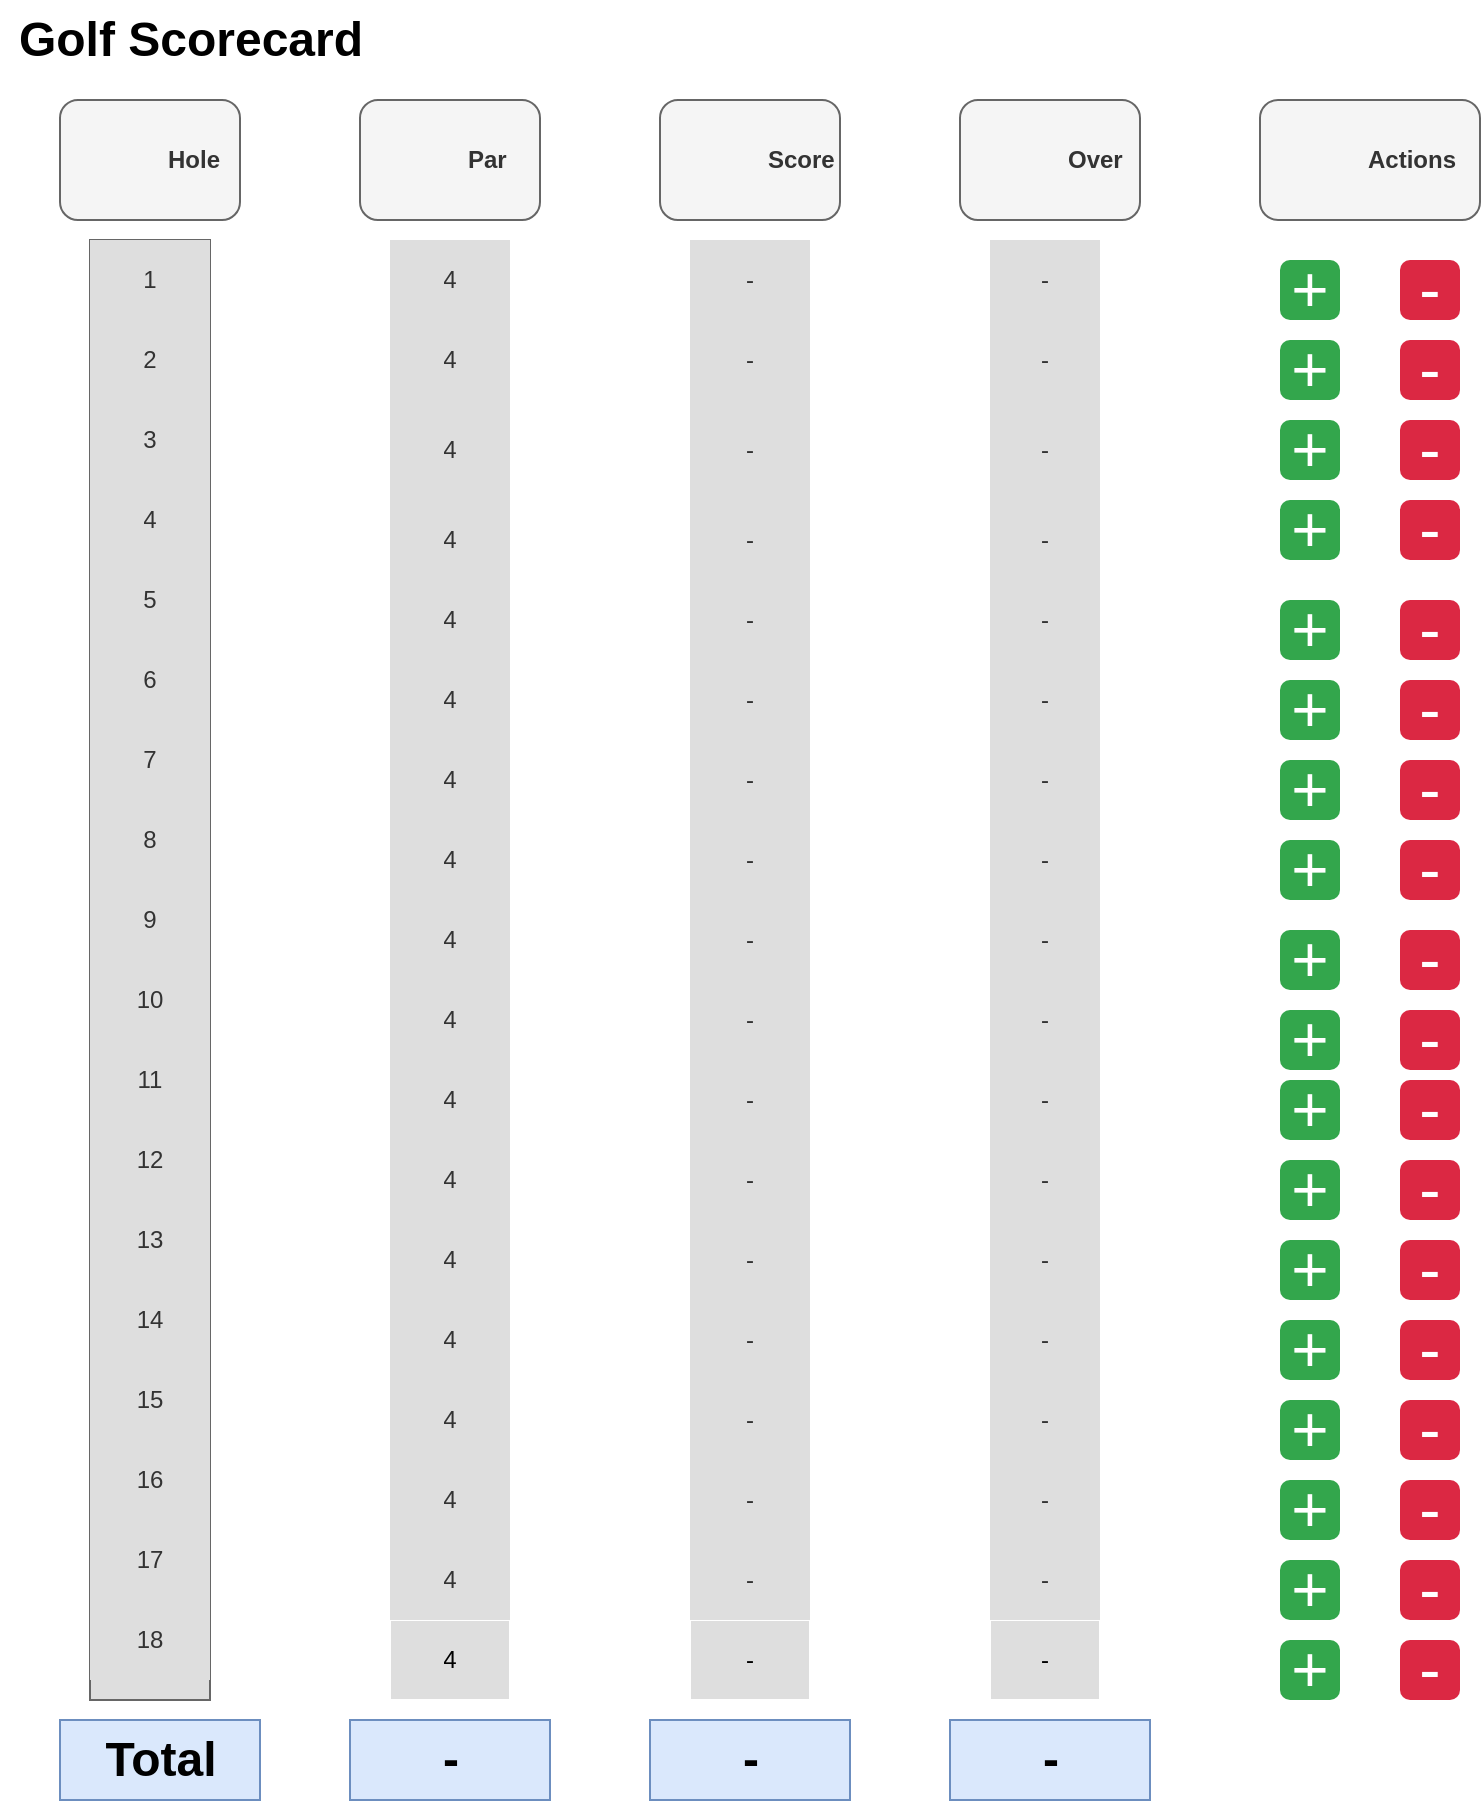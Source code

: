 <mxfile version="13.7.7" type="github">
  <diagram id="IvkMk0oIg-RRfeb5mfo6" name="Page-1">
    <mxGraphModel dx="1248" dy="706" grid="1" gridSize="10" guides="1" tooltips="1" connect="1" arrows="1" fold="1" page="1" pageScale="1" pageWidth="850" pageHeight="1100" math="0" shadow="0">
      <root>
        <mxCell id="0" />
        <mxCell id="1" parent="0" />
        <mxCell id="aTKgwxSe1R5_qSLaAjla-1" value="Golf Scorecard" style="text;strokeColor=none;fillColor=none;html=1;fontSize=24;fontStyle=1;verticalAlign=middle;align=center;" vertex="1" parent="1">
          <mxGeometry x="40" y="30" width="190" height="40" as="geometry" />
        </mxCell>
        <mxCell id="aTKgwxSe1R5_qSLaAjla-152" value="Hole" style="label;whiteSpace=wrap;html=1;image=https://creazilla-store.fra1.digitaloceanspaces.com/emojis/53968/flag-in-hole-emoji-clipart-md.png;startSize=0;strokeColor=#666666;fillColor=#f5f5f5;gradientColor=none;fontColor=#333333;" vertex="1" parent="1">
          <mxGeometry x="70" y="80" width="90" height="60" as="geometry" />
        </mxCell>
        <mxCell id="aTKgwxSe1R5_qSLaAjla-155" value="Par" style="label;whiteSpace=wrap;html=1;image=https://creazilla-store.fra1.digitaloceanspaces.com/emojis/53968/flag-in-hole-emoji-clipart-md.png;startSize=0;strokeColor=#666666;fillColor=#f5f5f5;gradientColor=none;fontColor=#333333;" vertex="1" parent="1">
          <mxGeometry x="220" y="80" width="90" height="60" as="geometry" />
        </mxCell>
        <mxCell id="aTKgwxSe1R5_qSLaAjla-156" value="Score" style="label;whiteSpace=wrap;html=1;image=https://creazilla-store.fra1.digitaloceanspaces.com/emojis/53968/flag-in-hole-emoji-clipart-md.png;startSize=0;strokeColor=#666666;fillColor=#f5f5f5;gradientColor=none;fontColor=#333333;" vertex="1" parent="1">
          <mxGeometry x="370" y="80" width="90" height="60" as="geometry" />
        </mxCell>
        <mxCell id="aTKgwxSe1R5_qSLaAjla-157" value="Over" style="label;whiteSpace=wrap;html=1;image=https://creazilla-store.fra1.digitaloceanspaces.com/emojis/53968/flag-in-hole-emoji-clipart-md.png;startSize=0;strokeColor=#666666;fillColor=#f5f5f5;gradientColor=none;fontColor=#333333;" vertex="1" parent="1">
          <mxGeometry x="520" y="80" width="90" height="60" as="geometry" />
        </mxCell>
        <mxCell id="aTKgwxSe1R5_qSLaAjla-158" value="Actions" style="label;whiteSpace=wrap;html=1;image=https://creazilla-store.fra1.digitaloceanspaces.com/emojis/53968/flag-in-hole-emoji-clipart-md.png;startSize=0;strokeColor=#666666;fillColor=#f5f5f5;gradientColor=none;fontColor=#333333;" vertex="1" parent="1">
          <mxGeometry x="670" y="80" width="110" height="60" as="geometry" />
        </mxCell>
        <mxCell id="aTKgwxSe1R5_qSLaAjla-212" value="" style="shape=table;html=1;whiteSpace=wrap;startSize=0;container=1;collapsible=0;childLayout=tableLayout;shadow=0;strokeColor=#FFFFFF;gradientColor=none;fontFamily=Helvetica;fontSize=15;fontColor=#333333;fillColor=#DEDEDE;" vertex="1" parent="1">
          <mxGeometry x="235" y="150" width="60" height="730" as="geometry" />
        </mxCell>
        <mxCell id="aTKgwxSe1R5_qSLaAjla-213" value="" style="shape=partialRectangle;html=1;whiteSpace=wrap;collapsible=0;dropTarget=0;pointerEvents=0;top=0;left=0;bottom=0;right=0;points=[[0,0.5],[1,0.5]];portConstraint=eastwest;labelBackgroundColor=none;strokeColor=#666666;fontColor=#333333;fillColor=#DEDEDE;" vertex="1" parent="aTKgwxSe1R5_qSLaAjla-212">
          <mxGeometry width="60" height="40" as="geometry" />
        </mxCell>
        <mxCell id="aTKgwxSe1R5_qSLaAjla-215" value="&lt;font&gt;&lt;font style=&quot;font-size: 12px&quot;&gt;4&lt;/font&gt;&lt;br&gt;&lt;/font&gt;" style="shape=partialRectangle;html=1;whiteSpace=wrap;connectable=0;top=0;left=0;bottom=0;right=0;overflow=hidden;labelBackgroundColor=none;strokeColor=#666666;fontColor=#333333;fillColor=#DEDEDE;" vertex="1" parent="aTKgwxSe1R5_qSLaAjla-213">
          <mxGeometry width="60" height="40" as="geometry" />
        </mxCell>
        <mxCell id="aTKgwxSe1R5_qSLaAjla-234" style="shape=partialRectangle;html=1;whiteSpace=wrap;collapsible=0;dropTarget=0;pointerEvents=0;top=0;left=0;bottom=0;right=0;points=[[0,0.5],[1,0.5]];portConstraint=eastwest;labelBackgroundColor=none;strokeColor=#666666;fontColor=#333333;fillColor=#DEDEDE;" vertex="1" parent="aTKgwxSe1R5_qSLaAjla-212">
          <mxGeometry y="40" width="60" height="40" as="geometry" />
        </mxCell>
        <mxCell id="aTKgwxSe1R5_qSLaAjla-235" value="4" style="shape=partialRectangle;html=1;whiteSpace=wrap;connectable=0;top=0;left=0;bottom=0;right=0;overflow=hidden;labelBackgroundColor=none;strokeColor=#666666;fontColor=#333333;fillColor=#DEDEDE;" vertex="1" parent="aTKgwxSe1R5_qSLaAjla-234">
          <mxGeometry width="60" height="40" as="geometry" />
        </mxCell>
        <mxCell id="aTKgwxSe1R5_qSLaAjla-236" style="shape=partialRectangle;html=1;whiteSpace=wrap;collapsible=0;dropTarget=0;pointerEvents=0;top=0;left=0;bottom=0;right=0;points=[[0,0.5],[1,0.5]];portConstraint=eastwest;sketch=0;shadow=0;labelBackgroundColor=none;strokeColor=#666666;fontColor=#333333;fillColor=#DEDEDE;" vertex="1" parent="aTKgwxSe1R5_qSLaAjla-212">
          <mxGeometry y="80" width="60" height="50" as="geometry" />
        </mxCell>
        <mxCell id="aTKgwxSe1R5_qSLaAjla-237" value="4" style="shape=partialRectangle;html=1;whiteSpace=wrap;connectable=0;top=0;left=0;bottom=0;right=0;overflow=hidden;sketch=0;shadow=0;labelBackgroundColor=none;strokeColor=#666666;fontColor=#333333;fillColor=#DEDEDE;" vertex="1" parent="aTKgwxSe1R5_qSLaAjla-236">
          <mxGeometry width="60" height="50" as="geometry" />
        </mxCell>
        <mxCell id="aTKgwxSe1R5_qSLaAjla-346" style="shape=partialRectangle;html=1;whiteSpace=wrap;collapsible=0;dropTarget=0;pointerEvents=0;top=0;left=0;bottom=0;right=0;points=[[0,0.5],[1,0.5]];portConstraint=eastwest;sketch=0;shadow=0;labelBackgroundColor=none;strokeColor=#666666;fontColor=#333333;fillColor=#DEDEDE;" vertex="1" parent="aTKgwxSe1R5_qSLaAjla-212">
          <mxGeometry y="130" width="60" height="40" as="geometry" />
        </mxCell>
        <mxCell id="aTKgwxSe1R5_qSLaAjla-347" value="4" style="shape=partialRectangle;html=1;whiteSpace=wrap;connectable=0;top=0;left=0;bottom=0;right=0;overflow=hidden;sketch=0;shadow=0;labelBackgroundColor=none;strokeColor=#666666;fontColor=#333333;fillColor=#DEDEDE;" vertex="1" parent="aTKgwxSe1R5_qSLaAjla-346">
          <mxGeometry width="60" height="40" as="geometry" />
        </mxCell>
        <mxCell id="aTKgwxSe1R5_qSLaAjla-238" style="shape=partialRectangle;html=1;whiteSpace=wrap;collapsible=0;dropTarget=0;pointerEvents=0;top=0;left=0;bottom=0;right=0;points=[[0,0.5],[1,0.5]];portConstraint=eastwest;sketch=0;shadow=0;labelBackgroundColor=none;strokeColor=#666666;fontColor=#333333;fillColor=#DEDEDE;" vertex="1" parent="aTKgwxSe1R5_qSLaAjla-212">
          <mxGeometry y="170" width="60" height="40" as="geometry" />
        </mxCell>
        <mxCell id="aTKgwxSe1R5_qSLaAjla-239" value="4" style="shape=partialRectangle;html=1;whiteSpace=wrap;connectable=0;top=0;left=0;bottom=0;right=0;overflow=hidden;sketch=0;shadow=0;labelBackgroundColor=none;strokeColor=#666666;fontColor=#333333;fillColor=#DEDEDE;" vertex="1" parent="aTKgwxSe1R5_qSLaAjla-238">
          <mxGeometry width="60" height="40" as="geometry" />
        </mxCell>
        <mxCell id="aTKgwxSe1R5_qSLaAjla-240" style="shape=partialRectangle;html=1;whiteSpace=wrap;collapsible=0;dropTarget=0;pointerEvents=0;top=0;left=0;bottom=0;right=0;points=[[0,0.5],[1,0.5]];portConstraint=eastwest;labelBackgroundColor=none;strokeColor=#666666;fontColor=#333333;fillColor=#DEDEDE;" vertex="1" parent="aTKgwxSe1R5_qSLaAjla-212">
          <mxGeometry y="210" width="60" height="40" as="geometry" />
        </mxCell>
        <mxCell id="aTKgwxSe1R5_qSLaAjla-241" value="4" style="shape=partialRectangle;html=1;whiteSpace=wrap;connectable=0;top=0;left=0;bottom=0;right=0;overflow=hidden;labelBackgroundColor=none;strokeColor=#666666;fontColor=#333333;fillColor=#DEDEDE;" vertex="1" parent="aTKgwxSe1R5_qSLaAjla-240">
          <mxGeometry width="60" height="40" as="geometry" />
        </mxCell>
        <mxCell id="aTKgwxSe1R5_qSLaAjla-242" style="shape=partialRectangle;html=1;whiteSpace=wrap;collapsible=0;dropTarget=0;pointerEvents=0;top=0;left=0;bottom=0;right=0;points=[[0,0.5],[1,0.5]];portConstraint=eastwest;labelBackgroundColor=none;strokeColor=#666666;fontColor=#333333;fillColor=#DEDEDE;" vertex="1" parent="aTKgwxSe1R5_qSLaAjla-212">
          <mxGeometry y="250" width="60" height="40" as="geometry" />
        </mxCell>
        <mxCell id="aTKgwxSe1R5_qSLaAjla-243" value="4" style="shape=partialRectangle;html=1;whiteSpace=wrap;connectable=0;top=0;left=0;bottom=0;right=0;overflow=hidden;labelBackgroundColor=none;strokeColor=#666666;fontColor=#333333;fillColor=#DEDEDE;" vertex="1" parent="aTKgwxSe1R5_qSLaAjla-242">
          <mxGeometry width="60" height="40" as="geometry" />
        </mxCell>
        <mxCell id="aTKgwxSe1R5_qSLaAjla-244" style="shape=partialRectangle;html=1;whiteSpace=wrap;collapsible=0;dropTarget=0;pointerEvents=0;top=0;left=0;bottom=0;right=0;points=[[0,0.5],[1,0.5]];portConstraint=eastwest;labelBackgroundColor=none;strokeColor=#666666;fontColor=#333333;fillColor=#DEDEDE;" vertex="1" parent="aTKgwxSe1R5_qSLaAjla-212">
          <mxGeometry y="290" width="60" height="40" as="geometry" />
        </mxCell>
        <mxCell id="aTKgwxSe1R5_qSLaAjla-245" value="4" style="shape=partialRectangle;html=1;whiteSpace=wrap;connectable=0;top=0;left=0;bottom=0;right=0;overflow=hidden;labelBackgroundColor=none;strokeColor=#666666;fontColor=#333333;fillColor=#DEDEDE;" vertex="1" parent="aTKgwxSe1R5_qSLaAjla-244">
          <mxGeometry width="60" height="40" as="geometry" />
        </mxCell>
        <mxCell id="aTKgwxSe1R5_qSLaAjla-246" style="shape=partialRectangle;html=1;whiteSpace=wrap;collapsible=0;dropTarget=0;pointerEvents=0;top=0;left=0;bottom=0;right=0;points=[[0,0.5],[1,0.5]];portConstraint=eastwest;labelBackgroundColor=none;strokeColor=#666666;fontColor=#333333;fillColor=#DEDEDE;" vertex="1" parent="aTKgwxSe1R5_qSLaAjla-212">
          <mxGeometry y="330" width="60" height="40" as="geometry" />
        </mxCell>
        <mxCell id="aTKgwxSe1R5_qSLaAjla-247" value="4" style="shape=partialRectangle;html=1;whiteSpace=wrap;connectable=0;top=0;left=0;bottom=0;right=0;overflow=hidden;labelBackgroundColor=none;strokeColor=#666666;fontColor=#333333;fillColor=#DEDEDE;" vertex="1" parent="aTKgwxSe1R5_qSLaAjla-246">
          <mxGeometry width="60" height="40" as="geometry" />
        </mxCell>
        <mxCell id="aTKgwxSe1R5_qSLaAjla-248" style="shape=partialRectangle;html=1;whiteSpace=wrap;collapsible=0;dropTarget=0;pointerEvents=0;top=0;left=0;bottom=0;right=0;points=[[0,0.5],[1,0.5]];portConstraint=eastwest;labelBackgroundColor=none;strokeColor=#666666;fontColor=#333333;fillColor=#DEDEDE;" vertex="1" parent="aTKgwxSe1R5_qSLaAjla-212">
          <mxGeometry y="370" width="60" height="40" as="geometry" />
        </mxCell>
        <mxCell id="aTKgwxSe1R5_qSLaAjla-249" value="4" style="shape=partialRectangle;html=1;whiteSpace=wrap;connectable=0;top=0;left=0;bottom=0;right=0;overflow=hidden;labelBackgroundColor=none;strokeColor=#666666;fontColor=#333333;fillColor=#DEDEDE;" vertex="1" parent="aTKgwxSe1R5_qSLaAjla-248">
          <mxGeometry width="60" height="40" as="geometry" />
        </mxCell>
        <mxCell id="aTKgwxSe1R5_qSLaAjla-250" style="shape=partialRectangle;html=1;whiteSpace=wrap;collapsible=0;dropTarget=0;pointerEvents=0;top=0;left=0;bottom=0;right=0;points=[[0,0.5],[1,0.5]];portConstraint=eastwest;labelBackgroundColor=none;strokeColor=#666666;fontColor=#333333;fillColor=#DEDEDE;" vertex="1" parent="aTKgwxSe1R5_qSLaAjla-212">
          <mxGeometry y="410" width="60" height="40" as="geometry" />
        </mxCell>
        <mxCell id="aTKgwxSe1R5_qSLaAjla-251" value="4" style="shape=partialRectangle;html=1;whiteSpace=wrap;connectable=0;top=0;left=0;bottom=0;right=0;overflow=hidden;labelBackgroundColor=none;strokeColor=#666666;fontColor=#333333;fillColor=#DEDEDE;" vertex="1" parent="aTKgwxSe1R5_qSLaAjla-250">
          <mxGeometry width="60" height="40" as="geometry" />
        </mxCell>
        <mxCell id="aTKgwxSe1R5_qSLaAjla-252" style="shape=partialRectangle;html=1;whiteSpace=wrap;collapsible=0;dropTarget=0;pointerEvents=0;top=0;left=0;bottom=0;right=0;points=[[0,0.5],[1,0.5]];portConstraint=eastwest;labelBackgroundColor=none;strokeColor=#666666;fontColor=#333333;fillColor=#DEDEDE;" vertex="1" parent="aTKgwxSe1R5_qSLaAjla-212">
          <mxGeometry y="450" width="60" height="40" as="geometry" />
        </mxCell>
        <mxCell id="aTKgwxSe1R5_qSLaAjla-253" value="4" style="shape=partialRectangle;html=1;whiteSpace=wrap;connectable=0;top=0;left=0;bottom=0;right=0;overflow=hidden;labelBackgroundColor=none;strokeColor=#666666;fontColor=#333333;fillColor=#DEDEDE;" vertex="1" parent="aTKgwxSe1R5_qSLaAjla-252">
          <mxGeometry width="60" height="40" as="geometry" />
        </mxCell>
        <mxCell id="aTKgwxSe1R5_qSLaAjla-254" style="shape=partialRectangle;html=1;whiteSpace=wrap;collapsible=0;dropTarget=0;pointerEvents=0;top=0;left=0;bottom=0;right=0;points=[[0,0.5],[1,0.5]];portConstraint=eastwest;labelBackgroundColor=none;strokeColor=#666666;fontColor=#333333;fillColor=#DEDEDE;" vertex="1" parent="aTKgwxSe1R5_qSLaAjla-212">
          <mxGeometry y="490" width="60" height="40" as="geometry" />
        </mxCell>
        <mxCell id="aTKgwxSe1R5_qSLaAjla-255" value="4" style="shape=partialRectangle;html=1;whiteSpace=wrap;connectable=0;top=0;left=0;bottom=0;right=0;overflow=hidden;labelBackgroundColor=none;strokeColor=#666666;fontColor=#333333;fillColor=#DEDEDE;" vertex="1" parent="aTKgwxSe1R5_qSLaAjla-254">
          <mxGeometry width="60" height="40" as="geometry" />
        </mxCell>
        <mxCell id="aTKgwxSe1R5_qSLaAjla-256" style="shape=partialRectangle;html=1;whiteSpace=wrap;collapsible=0;dropTarget=0;pointerEvents=0;top=0;left=0;bottom=0;right=0;points=[[0,0.5],[1,0.5]];portConstraint=eastwest;labelBackgroundColor=none;strokeColor=#666666;fontColor=#333333;fillColor=#DEDEDE;" vertex="1" parent="aTKgwxSe1R5_qSLaAjla-212">
          <mxGeometry y="530" width="60" height="40" as="geometry" />
        </mxCell>
        <mxCell id="aTKgwxSe1R5_qSLaAjla-257" value="4" style="shape=partialRectangle;html=1;whiteSpace=wrap;connectable=0;top=0;left=0;bottom=0;right=0;overflow=hidden;labelBackgroundColor=none;strokeColor=#666666;fontColor=#333333;fillColor=#DEDEDE;" vertex="1" parent="aTKgwxSe1R5_qSLaAjla-256">
          <mxGeometry width="60" height="40" as="geometry" />
        </mxCell>
        <mxCell id="aTKgwxSe1R5_qSLaAjla-258" style="shape=partialRectangle;html=1;whiteSpace=wrap;collapsible=0;dropTarget=0;pointerEvents=0;top=0;left=0;bottom=0;right=0;points=[[0,0.5],[1,0.5]];portConstraint=eastwest;labelBackgroundColor=none;strokeColor=#666666;fontColor=#333333;fillColor=#DEDEDE;" vertex="1" parent="aTKgwxSe1R5_qSLaAjla-212">
          <mxGeometry y="570" width="60" height="40" as="geometry" />
        </mxCell>
        <mxCell id="aTKgwxSe1R5_qSLaAjla-259" value="4" style="shape=partialRectangle;html=1;whiteSpace=wrap;connectable=0;top=0;left=0;bottom=0;right=0;overflow=hidden;labelBackgroundColor=none;strokeColor=#666666;fontColor=#333333;fillColor=#DEDEDE;" vertex="1" parent="aTKgwxSe1R5_qSLaAjla-258">
          <mxGeometry width="60" height="40" as="geometry" />
        </mxCell>
        <mxCell id="aTKgwxSe1R5_qSLaAjla-260" style="shape=partialRectangle;html=1;whiteSpace=wrap;collapsible=0;dropTarget=0;pointerEvents=0;top=0;left=0;bottom=0;right=0;points=[[0,0.5],[1,0.5]];portConstraint=eastwest;labelBackgroundColor=none;strokeColor=#666666;fontColor=#333333;fillColor=#DEDEDE;" vertex="1" parent="aTKgwxSe1R5_qSLaAjla-212">
          <mxGeometry y="610" width="60" height="40" as="geometry" />
        </mxCell>
        <mxCell id="aTKgwxSe1R5_qSLaAjla-261" value="4" style="shape=partialRectangle;html=1;whiteSpace=wrap;connectable=0;top=0;left=0;bottom=0;right=0;overflow=hidden;labelBackgroundColor=none;strokeColor=#666666;fontColor=#333333;fillColor=#DEDEDE;" vertex="1" parent="aTKgwxSe1R5_qSLaAjla-260">
          <mxGeometry width="60" height="40" as="geometry" />
        </mxCell>
        <mxCell id="aTKgwxSe1R5_qSLaAjla-262" style="shape=partialRectangle;html=1;whiteSpace=wrap;collapsible=0;dropTarget=0;pointerEvents=0;top=0;left=0;bottom=0;right=0;points=[[0,0.5],[1,0.5]];portConstraint=eastwest;labelBackgroundColor=none;strokeColor=#666666;fontColor=#333333;fillColor=#DEDEDE;" vertex="1" parent="aTKgwxSe1R5_qSLaAjla-212">
          <mxGeometry y="650" width="60" height="40" as="geometry" />
        </mxCell>
        <mxCell id="aTKgwxSe1R5_qSLaAjla-263" value="4" style="shape=partialRectangle;html=1;whiteSpace=wrap;connectable=0;top=0;left=0;bottom=0;right=0;overflow=hidden;labelBackgroundColor=none;strokeColor=#666666;fontColor=#333333;fillColor=#DEDEDE;" vertex="1" parent="aTKgwxSe1R5_qSLaAjla-262">
          <mxGeometry width="60" height="40" as="geometry" />
        </mxCell>
        <mxCell id="aTKgwxSe1R5_qSLaAjla-264" style="shape=partialRectangle;html=1;whiteSpace=wrap;collapsible=0;dropTarget=0;pointerEvents=0;fillColor=none;top=0;left=0;bottom=0;right=0;points=[[0,0.5],[1,0.5]];portConstraint=eastwest;" vertex="1" parent="aTKgwxSe1R5_qSLaAjla-212">
          <mxGeometry y="690" width="60" height="40" as="geometry" />
        </mxCell>
        <mxCell id="aTKgwxSe1R5_qSLaAjla-265" value="4" style="shape=partialRectangle;html=1;whiteSpace=wrap;connectable=0;fillColor=none;top=0;left=0;bottom=0;right=0;overflow=hidden;" vertex="1" parent="aTKgwxSe1R5_qSLaAjla-264">
          <mxGeometry width="60" height="40" as="geometry" />
        </mxCell>
        <mxCell id="aTKgwxSe1R5_qSLaAjla-348" value="" style="shape=table;html=1;whiteSpace=wrap;startSize=0;container=1;collapsible=0;childLayout=tableLayout;shadow=0;strokeColor=#FFFFFF;gradientColor=none;fontFamily=Helvetica;fontSize=15;fontColor=#333333;fillColor=#DEDEDE;" vertex="1" parent="1">
          <mxGeometry x="385" y="150" width="60" height="730" as="geometry" />
        </mxCell>
        <mxCell id="aTKgwxSe1R5_qSLaAjla-349" value="" style="shape=partialRectangle;html=1;whiteSpace=wrap;collapsible=0;dropTarget=0;pointerEvents=0;top=0;left=0;bottom=0;right=0;points=[[0,0.5],[1,0.5]];portConstraint=eastwest;labelBackgroundColor=none;strokeColor=#666666;fontColor=#333333;fillColor=#DEDEDE;" vertex="1" parent="aTKgwxSe1R5_qSLaAjla-348">
          <mxGeometry width="60" height="40" as="geometry" />
        </mxCell>
        <mxCell id="aTKgwxSe1R5_qSLaAjla-350" value="&lt;font&gt;&lt;font style=&quot;font-size: 12px&quot;&gt;-&lt;/font&gt;&lt;br&gt;&lt;/font&gt;" style="shape=partialRectangle;html=1;whiteSpace=wrap;connectable=0;top=0;left=0;bottom=0;right=0;overflow=hidden;labelBackgroundColor=none;strokeColor=#666666;fontColor=#333333;fillColor=#DEDEDE;" vertex="1" parent="aTKgwxSe1R5_qSLaAjla-349">
          <mxGeometry width="60" height="40" as="geometry" />
        </mxCell>
        <mxCell id="aTKgwxSe1R5_qSLaAjla-351" style="shape=partialRectangle;html=1;whiteSpace=wrap;collapsible=0;dropTarget=0;pointerEvents=0;top=0;left=0;bottom=0;right=0;points=[[0,0.5],[1,0.5]];portConstraint=eastwest;labelBackgroundColor=none;strokeColor=#666666;fontColor=#333333;fillColor=#DEDEDE;" vertex="1" parent="aTKgwxSe1R5_qSLaAjla-348">
          <mxGeometry y="40" width="60" height="40" as="geometry" />
        </mxCell>
        <mxCell id="aTKgwxSe1R5_qSLaAjla-352" value="-" style="shape=partialRectangle;html=1;whiteSpace=wrap;connectable=0;top=0;left=0;bottom=0;right=0;overflow=hidden;labelBackgroundColor=none;strokeColor=#666666;fontColor=#333333;fillColor=#DEDEDE;" vertex="1" parent="aTKgwxSe1R5_qSLaAjla-351">
          <mxGeometry width="60" height="40" as="geometry" />
        </mxCell>
        <mxCell id="aTKgwxSe1R5_qSLaAjla-353" style="shape=partialRectangle;html=1;whiteSpace=wrap;collapsible=0;dropTarget=0;pointerEvents=0;top=0;left=0;bottom=0;right=0;points=[[0,0.5],[1,0.5]];portConstraint=eastwest;sketch=0;shadow=0;labelBackgroundColor=none;strokeColor=#666666;fontColor=#333333;fillColor=#DEDEDE;" vertex="1" parent="aTKgwxSe1R5_qSLaAjla-348">
          <mxGeometry y="80" width="60" height="50" as="geometry" />
        </mxCell>
        <mxCell id="aTKgwxSe1R5_qSLaAjla-354" value="-" style="shape=partialRectangle;html=1;whiteSpace=wrap;connectable=0;top=0;left=0;bottom=0;right=0;overflow=hidden;sketch=0;shadow=0;labelBackgroundColor=none;strokeColor=#666666;fontColor=#333333;fillColor=#DEDEDE;" vertex="1" parent="aTKgwxSe1R5_qSLaAjla-353">
          <mxGeometry width="60" height="50" as="geometry" />
        </mxCell>
        <mxCell id="aTKgwxSe1R5_qSLaAjla-355" style="shape=partialRectangle;html=1;whiteSpace=wrap;collapsible=0;dropTarget=0;pointerEvents=0;top=0;left=0;bottom=0;right=0;points=[[0,0.5],[1,0.5]];portConstraint=eastwest;sketch=0;shadow=0;labelBackgroundColor=none;strokeColor=#666666;fontColor=#333333;fillColor=#DEDEDE;" vertex="1" parent="aTKgwxSe1R5_qSLaAjla-348">
          <mxGeometry y="130" width="60" height="40" as="geometry" />
        </mxCell>
        <mxCell id="aTKgwxSe1R5_qSLaAjla-356" value="-" style="shape=partialRectangle;html=1;whiteSpace=wrap;connectable=0;top=0;left=0;bottom=0;right=0;overflow=hidden;sketch=0;shadow=0;labelBackgroundColor=none;strokeColor=#666666;fontColor=#333333;fillColor=#DEDEDE;" vertex="1" parent="aTKgwxSe1R5_qSLaAjla-355">
          <mxGeometry width="60" height="40" as="geometry" />
        </mxCell>
        <mxCell id="aTKgwxSe1R5_qSLaAjla-357" style="shape=partialRectangle;html=1;whiteSpace=wrap;collapsible=0;dropTarget=0;pointerEvents=0;top=0;left=0;bottom=0;right=0;points=[[0,0.5],[1,0.5]];portConstraint=eastwest;sketch=0;shadow=0;labelBackgroundColor=none;strokeColor=#666666;fontColor=#333333;fillColor=#DEDEDE;" vertex="1" parent="aTKgwxSe1R5_qSLaAjla-348">
          <mxGeometry y="170" width="60" height="40" as="geometry" />
        </mxCell>
        <mxCell id="aTKgwxSe1R5_qSLaAjla-358" value="-" style="shape=partialRectangle;html=1;whiteSpace=wrap;connectable=0;top=0;left=0;bottom=0;right=0;overflow=hidden;sketch=0;shadow=0;labelBackgroundColor=none;strokeColor=#666666;fontColor=#333333;fillColor=#DEDEDE;" vertex="1" parent="aTKgwxSe1R5_qSLaAjla-357">
          <mxGeometry width="60" height="40" as="geometry" />
        </mxCell>
        <mxCell id="aTKgwxSe1R5_qSLaAjla-359" style="shape=partialRectangle;html=1;whiteSpace=wrap;collapsible=0;dropTarget=0;pointerEvents=0;top=0;left=0;bottom=0;right=0;points=[[0,0.5],[1,0.5]];portConstraint=eastwest;labelBackgroundColor=none;strokeColor=#666666;fontColor=#333333;fillColor=#DEDEDE;" vertex="1" parent="aTKgwxSe1R5_qSLaAjla-348">
          <mxGeometry y="210" width="60" height="40" as="geometry" />
        </mxCell>
        <mxCell id="aTKgwxSe1R5_qSLaAjla-360" value="-" style="shape=partialRectangle;html=1;whiteSpace=wrap;connectable=0;top=0;left=0;bottom=0;right=0;overflow=hidden;labelBackgroundColor=none;strokeColor=#666666;fontColor=#333333;fillColor=#DEDEDE;" vertex="1" parent="aTKgwxSe1R5_qSLaAjla-359">
          <mxGeometry width="60" height="40" as="geometry" />
        </mxCell>
        <mxCell id="aTKgwxSe1R5_qSLaAjla-361" style="shape=partialRectangle;html=1;whiteSpace=wrap;collapsible=0;dropTarget=0;pointerEvents=0;top=0;left=0;bottom=0;right=0;points=[[0,0.5],[1,0.5]];portConstraint=eastwest;labelBackgroundColor=none;strokeColor=#666666;fontColor=#333333;fillColor=#DEDEDE;" vertex="1" parent="aTKgwxSe1R5_qSLaAjla-348">
          <mxGeometry y="250" width="60" height="40" as="geometry" />
        </mxCell>
        <mxCell id="aTKgwxSe1R5_qSLaAjla-362" value="-" style="shape=partialRectangle;html=1;whiteSpace=wrap;connectable=0;top=0;left=0;bottom=0;right=0;overflow=hidden;labelBackgroundColor=none;strokeColor=#666666;fontColor=#333333;fillColor=#DEDEDE;" vertex="1" parent="aTKgwxSe1R5_qSLaAjla-361">
          <mxGeometry width="60" height="40" as="geometry" />
        </mxCell>
        <mxCell id="aTKgwxSe1R5_qSLaAjla-363" style="shape=partialRectangle;html=1;whiteSpace=wrap;collapsible=0;dropTarget=0;pointerEvents=0;top=0;left=0;bottom=0;right=0;points=[[0,0.5],[1,0.5]];portConstraint=eastwest;labelBackgroundColor=none;strokeColor=#666666;fontColor=#333333;fillColor=#DEDEDE;" vertex="1" parent="aTKgwxSe1R5_qSLaAjla-348">
          <mxGeometry y="290" width="60" height="40" as="geometry" />
        </mxCell>
        <mxCell id="aTKgwxSe1R5_qSLaAjla-364" value="-" style="shape=partialRectangle;html=1;whiteSpace=wrap;connectable=0;top=0;left=0;bottom=0;right=0;overflow=hidden;labelBackgroundColor=none;strokeColor=#666666;fontColor=#333333;fillColor=#DEDEDE;" vertex="1" parent="aTKgwxSe1R5_qSLaAjla-363">
          <mxGeometry width="60" height="40" as="geometry" />
        </mxCell>
        <mxCell id="aTKgwxSe1R5_qSLaAjla-365" style="shape=partialRectangle;html=1;whiteSpace=wrap;collapsible=0;dropTarget=0;pointerEvents=0;top=0;left=0;bottom=0;right=0;points=[[0,0.5],[1,0.5]];portConstraint=eastwest;labelBackgroundColor=none;strokeColor=#666666;fontColor=#333333;fillColor=#DEDEDE;" vertex="1" parent="aTKgwxSe1R5_qSLaAjla-348">
          <mxGeometry y="330" width="60" height="40" as="geometry" />
        </mxCell>
        <mxCell id="aTKgwxSe1R5_qSLaAjla-366" value="-" style="shape=partialRectangle;html=1;whiteSpace=wrap;connectable=0;top=0;left=0;bottom=0;right=0;overflow=hidden;labelBackgroundColor=none;strokeColor=#666666;fontColor=#333333;fillColor=#DEDEDE;" vertex="1" parent="aTKgwxSe1R5_qSLaAjla-365">
          <mxGeometry width="60" height="40" as="geometry" />
        </mxCell>
        <mxCell id="aTKgwxSe1R5_qSLaAjla-367" style="shape=partialRectangle;html=1;whiteSpace=wrap;collapsible=0;dropTarget=0;pointerEvents=0;top=0;left=0;bottom=0;right=0;points=[[0,0.5],[1,0.5]];portConstraint=eastwest;labelBackgroundColor=none;strokeColor=#666666;fontColor=#333333;fillColor=#DEDEDE;" vertex="1" parent="aTKgwxSe1R5_qSLaAjla-348">
          <mxGeometry y="370" width="60" height="40" as="geometry" />
        </mxCell>
        <mxCell id="aTKgwxSe1R5_qSLaAjla-368" value="-" style="shape=partialRectangle;html=1;whiteSpace=wrap;connectable=0;top=0;left=0;bottom=0;right=0;overflow=hidden;labelBackgroundColor=none;strokeColor=#666666;fontColor=#333333;fillColor=#DEDEDE;" vertex="1" parent="aTKgwxSe1R5_qSLaAjla-367">
          <mxGeometry width="60" height="40" as="geometry" />
        </mxCell>
        <mxCell id="aTKgwxSe1R5_qSLaAjla-369" style="shape=partialRectangle;html=1;whiteSpace=wrap;collapsible=0;dropTarget=0;pointerEvents=0;top=0;left=0;bottom=0;right=0;points=[[0,0.5],[1,0.5]];portConstraint=eastwest;labelBackgroundColor=none;strokeColor=#666666;fontColor=#333333;fillColor=#DEDEDE;" vertex="1" parent="aTKgwxSe1R5_qSLaAjla-348">
          <mxGeometry y="410" width="60" height="40" as="geometry" />
        </mxCell>
        <mxCell id="aTKgwxSe1R5_qSLaAjla-370" value="-" style="shape=partialRectangle;html=1;whiteSpace=wrap;connectable=0;top=0;left=0;bottom=0;right=0;overflow=hidden;labelBackgroundColor=none;strokeColor=#666666;fontColor=#333333;fillColor=#DEDEDE;" vertex="1" parent="aTKgwxSe1R5_qSLaAjla-369">
          <mxGeometry width="60" height="40" as="geometry" />
        </mxCell>
        <mxCell id="aTKgwxSe1R5_qSLaAjla-371" style="shape=partialRectangle;html=1;whiteSpace=wrap;collapsible=0;dropTarget=0;pointerEvents=0;top=0;left=0;bottom=0;right=0;points=[[0,0.5],[1,0.5]];portConstraint=eastwest;labelBackgroundColor=none;strokeColor=#666666;fontColor=#333333;fillColor=#DEDEDE;" vertex="1" parent="aTKgwxSe1R5_qSLaAjla-348">
          <mxGeometry y="450" width="60" height="40" as="geometry" />
        </mxCell>
        <mxCell id="aTKgwxSe1R5_qSLaAjla-372" value="-" style="shape=partialRectangle;html=1;whiteSpace=wrap;connectable=0;top=0;left=0;bottom=0;right=0;overflow=hidden;labelBackgroundColor=none;strokeColor=#666666;fontColor=#333333;fillColor=#DEDEDE;" vertex="1" parent="aTKgwxSe1R5_qSLaAjla-371">
          <mxGeometry width="60" height="40" as="geometry" />
        </mxCell>
        <mxCell id="aTKgwxSe1R5_qSLaAjla-373" style="shape=partialRectangle;html=1;whiteSpace=wrap;collapsible=0;dropTarget=0;pointerEvents=0;top=0;left=0;bottom=0;right=0;points=[[0,0.5],[1,0.5]];portConstraint=eastwest;labelBackgroundColor=none;strokeColor=#666666;fontColor=#333333;fillColor=#DEDEDE;" vertex="1" parent="aTKgwxSe1R5_qSLaAjla-348">
          <mxGeometry y="490" width="60" height="40" as="geometry" />
        </mxCell>
        <mxCell id="aTKgwxSe1R5_qSLaAjla-374" value="-" style="shape=partialRectangle;html=1;whiteSpace=wrap;connectable=0;top=0;left=0;bottom=0;right=0;overflow=hidden;labelBackgroundColor=none;strokeColor=#666666;fontColor=#333333;fillColor=#DEDEDE;" vertex="1" parent="aTKgwxSe1R5_qSLaAjla-373">
          <mxGeometry width="60" height="40" as="geometry" />
        </mxCell>
        <mxCell id="aTKgwxSe1R5_qSLaAjla-375" style="shape=partialRectangle;html=1;whiteSpace=wrap;collapsible=0;dropTarget=0;pointerEvents=0;top=0;left=0;bottom=0;right=0;points=[[0,0.5],[1,0.5]];portConstraint=eastwest;labelBackgroundColor=none;strokeColor=#666666;fontColor=#333333;fillColor=#DEDEDE;" vertex="1" parent="aTKgwxSe1R5_qSLaAjla-348">
          <mxGeometry y="530" width="60" height="40" as="geometry" />
        </mxCell>
        <mxCell id="aTKgwxSe1R5_qSLaAjla-376" value="-" style="shape=partialRectangle;html=1;whiteSpace=wrap;connectable=0;top=0;left=0;bottom=0;right=0;overflow=hidden;labelBackgroundColor=none;strokeColor=#666666;fontColor=#333333;fillColor=#DEDEDE;" vertex="1" parent="aTKgwxSe1R5_qSLaAjla-375">
          <mxGeometry width="60" height="40" as="geometry" />
        </mxCell>
        <mxCell id="aTKgwxSe1R5_qSLaAjla-377" style="shape=partialRectangle;html=1;whiteSpace=wrap;collapsible=0;dropTarget=0;pointerEvents=0;top=0;left=0;bottom=0;right=0;points=[[0,0.5],[1,0.5]];portConstraint=eastwest;labelBackgroundColor=none;strokeColor=#666666;fontColor=#333333;fillColor=#DEDEDE;" vertex="1" parent="aTKgwxSe1R5_qSLaAjla-348">
          <mxGeometry y="570" width="60" height="40" as="geometry" />
        </mxCell>
        <mxCell id="aTKgwxSe1R5_qSLaAjla-378" value="-" style="shape=partialRectangle;html=1;whiteSpace=wrap;connectable=0;top=0;left=0;bottom=0;right=0;overflow=hidden;labelBackgroundColor=none;strokeColor=#666666;fontColor=#333333;fillColor=#DEDEDE;" vertex="1" parent="aTKgwxSe1R5_qSLaAjla-377">
          <mxGeometry width="60" height="40" as="geometry" />
        </mxCell>
        <mxCell id="aTKgwxSe1R5_qSLaAjla-379" style="shape=partialRectangle;html=1;whiteSpace=wrap;collapsible=0;dropTarget=0;pointerEvents=0;top=0;left=0;bottom=0;right=0;points=[[0,0.5],[1,0.5]];portConstraint=eastwest;labelBackgroundColor=none;strokeColor=#666666;fontColor=#333333;fillColor=#DEDEDE;" vertex="1" parent="aTKgwxSe1R5_qSLaAjla-348">
          <mxGeometry y="610" width="60" height="40" as="geometry" />
        </mxCell>
        <mxCell id="aTKgwxSe1R5_qSLaAjla-380" value="-" style="shape=partialRectangle;html=1;whiteSpace=wrap;connectable=0;top=0;left=0;bottom=0;right=0;overflow=hidden;labelBackgroundColor=none;strokeColor=#666666;fontColor=#333333;fillColor=#DEDEDE;" vertex="1" parent="aTKgwxSe1R5_qSLaAjla-379">
          <mxGeometry width="60" height="40" as="geometry" />
        </mxCell>
        <mxCell id="aTKgwxSe1R5_qSLaAjla-381" style="shape=partialRectangle;html=1;whiteSpace=wrap;collapsible=0;dropTarget=0;pointerEvents=0;top=0;left=0;bottom=0;right=0;points=[[0,0.5],[1,0.5]];portConstraint=eastwest;labelBackgroundColor=none;strokeColor=#666666;fontColor=#333333;fillColor=#DEDEDE;" vertex="1" parent="aTKgwxSe1R5_qSLaAjla-348">
          <mxGeometry y="650" width="60" height="40" as="geometry" />
        </mxCell>
        <mxCell id="aTKgwxSe1R5_qSLaAjla-382" value="-" style="shape=partialRectangle;html=1;whiteSpace=wrap;connectable=0;top=0;left=0;bottom=0;right=0;overflow=hidden;labelBackgroundColor=none;strokeColor=#666666;fontColor=#333333;fillColor=#DEDEDE;" vertex="1" parent="aTKgwxSe1R5_qSLaAjla-381">
          <mxGeometry width="60" height="40" as="geometry" />
        </mxCell>
        <mxCell id="aTKgwxSe1R5_qSLaAjla-383" style="shape=partialRectangle;html=1;whiteSpace=wrap;collapsible=0;dropTarget=0;pointerEvents=0;fillColor=none;top=0;left=0;bottom=0;right=0;points=[[0,0.5],[1,0.5]];portConstraint=eastwest;" vertex="1" parent="aTKgwxSe1R5_qSLaAjla-348">
          <mxGeometry y="690" width="60" height="40" as="geometry" />
        </mxCell>
        <mxCell id="aTKgwxSe1R5_qSLaAjla-384" value="-" style="shape=partialRectangle;html=1;whiteSpace=wrap;connectable=0;fillColor=none;top=0;left=0;bottom=0;right=0;overflow=hidden;" vertex="1" parent="aTKgwxSe1R5_qSLaAjla-383">
          <mxGeometry width="60" height="40" as="geometry" />
        </mxCell>
        <mxCell id="aTKgwxSe1R5_qSLaAjla-385" value="" style="shape=table;html=1;whiteSpace=wrap;startSize=0;container=1;collapsible=0;childLayout=tableLayout;shadow=0;strokeColor=#FFFFFF;gradientColor=none;fontFamily=Helvetica;fontSize=15;fontColor=#333333;fillColor=#DEDEDE;" vertex="1" parent="1">
          <mxGeometry x="535" y="150" width="55" height="730" as="geometry" />
        </mxCell>
        <mxCell id="aTKgwxSe1R5_qSLaAjla-386" value="" style="shape=partialRectangle;html=1;whiteSpace=wrap;collapsible=0;dropTarget=0;pointerEvents=0;top=0;left=0;bottom=0;right=0;points=[[0,0.5],[1,0.5]];portConstraint=eastwest;labelBackgroundColor=none;strokeColor=#666666;fontColor=#333333;fillColor=#DEDEDE;" vertex="1" parent="aTKgwxSe1R5_qSLaAjla-385">
          <mxGeometry width="55" height="40" as="geometry" />
        </mxCell>
        <mxCell id="aTKgwxSe1R5_qSLaAjla-387" value="&lt;font&gt;&lt;font style=&quot;font-size: 12px&quot;&gt;-&lt;/font&gt;&lt;br&gt;&lt;/font&gt;" style="shape=partialRectangle;html=1;whiteSpace=wrap;connectable=0;top=0;left=0;bottom=0;right=0;overflow=hidden;labelBackgroundColor=none;strokeColor=#666666;fontColor=#333333;fillColor=#DEDEDE;" vertex="1" parent="aTKgwxSe1R5_qSLaAjla-386">
          <mxGeometry width="55" height="40" as="geometry" />
        </mxCell>
        <mxCell id="aTKgwxSe1R5_qSLaAjla-388" style="shape=partialRectangle;html=1;whiteSpace=wrap;collapsible=0;dropTarget=0;pointerEvents=0;top=0;left=0;bottom=0;right=0;points=[[0,0.5],[1,0.5]];portConstraint=eastwest;labelBackgroundColor=none;strokeColor=#666666;fontColor=#333333;fillColor=#DEDEDE;" vertex="1" parent="aTKgwxSe1R5_qSLaAjla-385">
          <mxGeometry y="40" width="55" height="40" as="geometry" />
        </mxCell>
        <mxCell id="aTKgwxSe1R5_qSLaAjla-389" value="-" style="shape=partialRectangle;html=1;whiteSpace=wrap;connectable=0;top=0;left=0;bottom=0;right=0;overflow=hidden;labelBackgroundColor=none;strokeColor=#666666;fontColor=#333333;fillColor=#DEDEDE;" vertex="1" parent="aTKgwxSe1R5_qSLaAjla-388">
          <mxGeometry width="55" height="40" as="geometry" />
        </mxCell>
        <mxCell id="aTKgwxSe1R5_qSLaAjla-390" style="shape=partialRectangle;html=1;whiteSpace=wrap;collapsible=0;dropTarget=0;pointerEvents=0;top=0;left=0;bottom=0;right=0;points=[[0,0.5],[1,0.5]];portConstraint=eastwest;sketch=0;shadow=0;labelBackgroundColor=none;strokeColor=#666666;fontColor=#333333;fillColor=#DEDEDE;" vertex="1" parent="aTKgwxSe1R5_qSLaAjla-385">
          <mxGeometry y="80" width="55" height="50" as="geometry" />
        </mxCell>
        <mxCell id="aTKgwxSe1R5_qSLaAjla-391" value="-" style="shape=partialRectangle;html=1;whiteSpace=wrap;connectable=0;top=0;left=0;bottom=0;right=0;overflow=hidden;sketch=0;shadow=0;labelBackgroundColor=none;strokeColor=#666666;fontColor=#333333;fillColor=#DEDEDE;" vertex="1" parent="aTKgwxSe1R5_qSLaAjla-390">
          <mxGeometry width="55" height="50" as="geometry" />
        </mxCell>
        <mxCell id="aTKgwxSe1R5_qSLaAjla-392" style="shape=partialRectangle;html=1;whiteSpace=wrap;collapsible=0;dropTarget=0;pointerEvents=0;top=0;left=0;bottom=0;right=0;points=[[0,0.5],[1,0.5]];portConstraint=eastwest;sketch=0;shadow=0;labelBackgroundColor=none;strokeColor=#666666;fontColor=#333333;fillColor=#DEDEDE;" vertex="1" parent="aTKgwxSe1R5_qSLaAjla-385">
          <mxGeometry y="130" width="55" height="40" as="geometry" />
        </mxCell>
        <mxCell id="aTKgwxSe1R5_qSLaAjla-393" value="-" style="shape=partialRectangle;html=1;whiteSpace=wrap;connectable=0;top=0;left=0;bottom=0;right=0;overflow=hidden;sketch=0;shadow=0;labelBackgroundColor=none;strokeColor=#666666;fontColor=#333333;fillColor=#DEDEDE;" vertex="1" parent="aTKgwxSe1R5_qSLaAjla-392">
          <mxGeometry width="55" height="40" as="geometry" />
        </mxCell>
        <mxCell id="aTKgwxSe1R5_qSLaAjla-394" style="shape=partialRectangle;html=1;whiteSpace=wrap;collapsible=0;dropTarget=0;pointerEvents=0;top=0;left=0;bottom=0;right=0;points=[[0,0.5],[1,0.5]];portConstraint=eastwest;sketch=0;shadow=0;labelBackgroundColor=none;strokeColor=#666666;fontColor=#333333;fillColor=#DEDEDE;" vertex="1" parent="aTKgwxSe1R5_qSLaAjla-385">
          <mxGeometry y="170" width="55" height="40" as="geometry" />
        </mxCell>
        <mxCell id="aTKgwxSe1R5_qSLaAjla-395" value="-" style="shape=partialRectangle;html=1;whiteSpace=wrap;connectable=0;top=0;left=0;bottom=0;right=0;overflow=hidden;sketch=0;shadow=0;labelBackgroundColor=none;strokeColor=#666666;fontColor=#333333;fillColor=#DEDEDE;" vertex="1" parent="aTKgwxSe1R5_qSLaAjla-394">
          <mxGeometry width="55" height="40" as="geometry" />
        </mxCell>
        <mxCell id="aTKgwxSe1R5_qSLaAjla-396" style="shape=partialRectangle;html=1;whiteSpace=wrap;collapsible=0;dropTarget=0;pointerEvents=0;top=0;left=0;bottom=0;right=0;points=[[0,0.5],[1,0.5]];portConstraint=eastwest;labelBackgroundColor=none;strokeColor=#666666;fontColor=#333333;fillColor=#DEDEDE;" vertex="1" parent="aTKgwxSe1R5_qSLaAjla-385">
          <mxGeometry y="210" width="55" height="40" as="geometry" />
        </mxCell>
        <mxCell id="aTKgwxSe1R5_qSLaAjla-397" value="-" style="shape=partialRectangle;html=1;whiteSpace=wrap;connectable=0;top=0;left=0;bottom=0;right=0;overflow=hidden;labelBackgroundColor=none;strokeColor=#666666;fontColor=#333333;fillColor=#DEDEDE;" vertex="1" parent="aTKgwxSe1R5_qSLaAjla-396">
          <mxGeometry width="55" height="40" as="geometry" />
        </mxCell>
        <mxCell id="aTKgwxSe1R5_qSLaAjla-398" style="shape=partialRectangle;html=1;whiteSpace=wrap;collapsible=0;dropTarget=0;pointerEvents=0;top=0;left=0;bottom=0;right=0;points=[[0,0.5],[1,0.5]];portConstraint=eastwest;labelBackgroundColor=none;strokeColor=#666666;fontColor=#333333;fillColor=#DEDEDE;" vertex="1" parent="aTKgwxSe1R5_qSLaAjla-385">
          <mxGeometry y="250" width="55" height="40" as="geometry" />
        </mxCell>
        <mxCell id="aTKgwxSe1R5_qSLaAjla-399" value="-" style="shape=partialRectangle;html=1;whiteSpace=wrap;connectable=0;top=0;left=0;bottom=0;right=0;overflow=hidden;labelBackgroundColor=none;strokeColor=#666666;fontColor=#333333;fillColor=#DEDEDE;" vertex="1" parent="aTKgwxSe1R5_qSLaAjla-398">
          <mxGeometry width="55" height="40" as="geometry" />
        </mxCell>
        <mxCell id="aTKgwxSe1R5_qSLaAjla-400" style="shape=partialRectangle;html=1;whiteSpace=wrap;collapsible=0;dropTarget=0;pointerEvents=0;top=0;left=0;bottom=0;right=0;points=[[0,0.5],[1,0.5]];portConstraint=eastwest;labelBackgroundColor=none;strokeColor=#666666;fontColor=#333333;fillColor=#DEDEDE;" vertex="1" parent="aTKgwxSe1R5_qSLaAjla-385">
          <mxGeometry y="290" width="55" height="40" as="geometry" />
        </mxCell>
        <mxCell id="aTKgwxSe1R5_qSLaAjla-401" value="-" style="shape=partialRectangle;html=1;whiteSpace=wrap;connectable=0;top=0;left=0;bottom=0;right=0;overflow=hidden;labelBackgroundColor=none;strokeColor=#666666;fontColor=#333333;fillColor=#DEDEDE;" vertex="1" parent="aTKgwxSe1R5_qSLaAjla-400">
          <mxGeometry width="55" height="40" as="geometry" />
        </mxCell>
        <mxCell id="aTKgwxSe1R5_qSLaAjla-402" style="shape=partialRectangle;html=1;whiteSpace=wrap;collapsible=0;dropTarget=0;pointerEvents=0;top=0;left=0;bottom=0;right=0;points=[[0,0.5],[1,0.5]];portConstraint=eastwest;labelBackgroundColor=none;strokeColor=#666666;fontColor=#333333;fillColor=#DEDEDE;" vertex="1" parent="aTKgwxSe1R5_qSLaAjla-385">
          <mxGeometry y="330" width="55" height="40" as="geometry" />
        </mxCell>
        <mxCell id="aTKgwxSe1R5_qSLaAjla-403" value="-" style="shape=partialRectangle;html=1;whiteSpace=wrap;connectable=0;top=0;left=0;bottom=0;right=0;overflow=hidden;labelBackgroundColor=none;strokeColor=#666666;fontColor=#333333;fillColor=#DEDEDE;" vertex="1" parent="aTKgwxSe1R5_qSLaAjla-402">
          <mxGeometry width="55" height="40" as="geometry" />
        </mxCell>
        <mxCell id="aTKgwxSe1R5_qSLaAjla-404" style="shape=partialRectangle;html=1;whiteSpace=wrap;collapsible=0;dropTarget=0;pointerEvents=0;top=0;left=0;bottom=0;right=0;points=[[0,0.5],[1,0.5]];portConstraint=eastwest;labelBackgroundColor=none;strokeColor=#666666;fontColor=#333333;fillColor=#DEDEDE;" vertex="1" parent="aTKgwxSe1R5_qSLaAjla-385">
          <mxGeometry y="370" width="55" height="40" as="geometry" />
        </mxCell>
        <mxCell id="aTKgwxSe1R5_qSLaAjla-405" value="-" style="shape=partialRectangle;html=1;whiteSpace=wrap;connectable=0;top=0;left=0;bottom=0;right=0;overflow=hidden;labelBackgroundColor=none;strokeColor=#666666;fontColor=#333333;fillColor=#DEDEDE;" vertex="1" parent="aTKgwxSe1R5_qSLaAjla-404">
          <mxGeometry width="55" height="40" as="geometry" />
        </mxCell>
        <mxCell id="aTKgwxSe1R5_qSLaAjla-406" style="shape=partialRectangle;html=1;whiteSpace=wrap;collapsible=0;dropTarget=0;pointerEvents=0;top=0;left=0;bottom=0;right=0;points=[[0,0.5],[1,0.5]];portConstraint=eastwest;labelBackgroundColor=none;strokeColor=#666666;fontColor=#333333;fillColor=#DEDEDE;" vertex="1" parent="aTKgwxSe1R5_qSLaAjla-385">
          <mxGeometry y="410" width="55" height="40" as="geometry" />
        </mxCell>
        <mxCell id="aTKgwxSe1R5_qSLaAjla-407" value="-" style="shape=partialRectangle;html=1;whiteSpace=wrap;connectable=0;top=0;left=0;bottom=0;right=0;overflow=hidden;labelBackgroundColor=none;strokeColor=#666666;fontColor=#333333;fillColor=#DEDEDE;" vertex="1" parent="aTKgwxSe1R5_qSLaAjla-406">
          <mxGeometry width="55" height="40" as="geometry" />
        </mxCell>
        <mxCell id="aTKgwxSe1R5_qSLaAjla-408" style="shape=partialRectangle;html=1;whiteSpace=wrap;collapsible=0;dropTarget=0;pointerEvents=0;top=0;left=0;bottom=0;right=0;points=[[0,0.5],[1,0.5]];portConstraint=eastwest;labelBackgroundColor=none;strokeColor=#666666;fontColor=#333333;fillColor=#DEDEDE;" vertex="1" parent="aTKgwxSe1R5_qSLaAjla-385">
          <mxGeometry y="450" width="55" height="40" as="geometry" />
        </mxCell>
        <mxCell id="aTKgwxSe1R5_qSLaAjla-409" value="-" style="shape=partialRectangle;html=1;whiteSpace=wrap;connectable=0;top=0;left=0;bottom=0;right=0;overflow=hidden;labelBackgroundColor=none;strokeColor=#666666;fontColor=#333333;fillColor=#DEDEDE;" vertex="1" parent="aTKgwxSe1R5_qSLaAjla-408">
          <mxGeometry width="55" height="40" as="geometry" />
        </mxCell>
        <mxCell id="aTKgwxSe1R5_qSLaAjla-410" style="shape=partialRectangle;html=1;whiteSpace=wrap;collapsible=0;dropTarget=0;pointerEvents=0;top=0;left=0;bottom=0;right=0;points=[[0,0.5],[1,0.5]];portConstraint=eastwest;labelBackgroundColor=none;strokeColor=#666666;fontColor=#333333;fillColor=#DEDEDE;" vertex="1" parent="aTKgwxSe1R5_qSLaAjla-385">
          <mxGeometry y="490" width="55" height="40" as="geometry" />
        </mxCell>
        <mxCell id="aTKgwxSe1R5_qSLaAjla-411" value="-" style="shape=partialRectangle;html=1;whiteSpace=wrap;connectable=0;top=0;left=0;bottom=0;right=0;overflow=hidden;labelBackgroundColor=none;strokeColor=#666666;fontColor=#333333;fillColor=#DEDEDE;" vertex="1" parent="aTKgwxSe1R5_qSLaAjla-410">
          <mxGeometry width="55" height="40" as="geometry" />
        </mxCell>
        <mxCell id="aTKgwxSe1R5_qSLaAjla-412" style="shape=partialRectangle;html=1;whiteSpace=wrap;collapsible=0;dropTarget=0;pointerEvents=0;top=0;left=0;bottom=0;right=0;points=[[0,0.5],[1,0.5]];portConstraint=eastwest;labelBackgroundColor=none;strokeColor=#666666;fontColor=#333333;fillColor=#DEDEDE;" vertex="1" parent="aTKgwxSe1R5_qSLaAjla-385">
          <mxGeometry y="530" width="55" height="40" as="geometry" />
        </mxCell>
        <mxCell id="aTKgwxSe1R5_qSLaAjla-413" value="-" style="shape=partialRectangle;html=1;whiteSpace=wrap;connectable=0;top=0;left=0;bottom=0;right=0;overflow=hidden;labelBackgroundColor=none;strokeColor=#666666;fontColor=#333333;fillColor=#DEDEDE;" vertex="1" parent="aTKgwxSe1R5_qSLaAjla-412">
          <mxGeometry width="55" height="40" as="geometry" />
        </mxCell>
        <mxCell id="aTKgwxSe1R5_qSLaAjla-414" style="shape=partialRectangle;html=1;whiteSpace=wrap;collapsible=0;dropTarget=0;pointerEvents=0;top=0;left=0;bottom=0;right=0;points=[[0,0.5],[1,0.5]];portConstraint=eastwest;labelBackgroundColor=none;strokeColor=#666666;fontColor=#333333;fillColor=#DEDEDE;" vertex="1" parent="aTKgwxSe1R5_qSLaAjla-385">
          <mxGeometry y="570" width="55" height="40" as="geometry" />
        </mxCell>
        <mxCell id="aTKgwxSe1R5_qSLaAjla-415" value="-" style="shape=partialRectangle;html=1;whiteSpace=wrap;connectable=0;top=0;left=0;bottom=0;right=0;overflow=hidden;labelBackgroundColor=none;strokeColor=#666666;fontColor=#333333;fillColor=#DEDEDE;" vertex="1" parent="aTKgwxSe1R5_qSLaAjla-414">
          <mxGeometry width="55" height="40" as="geometry" />
        </mxCell>
        <mxCell id="aTKgwxSe1R5_qSLaAjla-416" style="shape=partialRectangle;html=1;whiteSpace=wrap;collapsible=0;dropTarget=0;pointerEvents=0;top=0;left=0;bottom=0;right=0;points=[[0,0.5],[1,0.5]];portConstraint=eastwest;labelBackgroundColor=none;strokeColor=#666666;fontColor=#333333;fillColor=#DEDEDE;" vertex="1" parent="aTKgwxSe1R5_qSLaAjla-385">
          <mxGeometry y="610" width="55" height="40" as="geometry" />
        </mxCell>
        <mxCell id="aTKgwxSe1R5_qSLaAjla-417" value="-" style="shape=partialRectangle;html=1;whiteSpace=wrap;connectable=0;top=0;left=0;bottom=0;right=0;overflow=hidden;labelBackgroundColor=none;strokeColor=#666666;fontColor=#333333;fillColor=#DEDEDE;" vertex="1" parent="aTKgwxSe1R5_qSLaAjla-416">
          <mxGeometry width="55" height="40" as="geometry" />
        </mxCell>
        <mxCell id="aTKgwxSe1R5_qSLaAjla-418" style="shape=partialRectangle;html=1;whiteSpace=wrap;collapsible=0;dropTarget=0;pointerEvents=0;top=0;left=0;bottom=0;right=0;points=[[0,0.5],[1,0.5]];portConstraint=eastwest;labelBackgroundColor=none;strokeColor=#666666;fontColor=#333333;fillColor=#DEDEDE;" vertex="1" parent="aTKgwxSe1R5_qSLaAjla-385">
          <mxGeometry y="650" width="55" height="40" as="geometry" />
        </mxCell>
        <mxCell id="aTKgwxSe1R5_qSLaAjla-419" value="-" style="shape=partialRectangle;html=1;whiteSpace=wrap;connectable=0;top=0;left=0;bottom=0;right=0;overflow=hidden;labelBackgroundColor=none;strokeColor=#666666;fontColor=#333333;fillColor=#DEDEDE;" vertex="1" parent="aTKgwxSe1R5_qSLaAjla-418">
          <mxGeometry width="55" height="40" as="geometry" />
        </mxCell>
        <mxCell id="aTKgwxSe1R5_qSLaAjla-420" style="shape=partialRectangle;html=1;whiteSpace=wrap;collapsible=0;dropTarget=0;pointerEvents=0;fillColor=none;top=0;left=0;bottom=0;right=0;points=[[0,0.5],[1,0.5]];portConstraint=eastwest;" vertex="1" parent="aTKgwxSe1R5_qSLaAjla-385">
          <mxGeometry y="690" width="55" height="40" as="geometry" />
        </mxCell>
        <mxCell id="aTKgwxSe1R5_qSLaAjla-421" value="-" style="shape=partialRectangle;html=1;whiteSpace=wrap;connectable=0;fillColor=none;top=0;left=0;bottom=0;right=0;overflow=hidden;" vertex="1" parent="aTKgwxSe1R5_qSLaAjla-420">
          <mxGeometry width="55" height="40" as="geometry" />
        </mxCell>
        <mxCell id="aTKgwxSe1R5_qSLaAjla-173" value="+" style="html=1;shadow=0;dashed=0;shape=mxgraph.bootstrap.rrect;rSize=5;strokeColor=none;strokeWidth=1;fillColor=#33A64C;fontColor=#FFFFFF;whiteSpace=wrap;align=center;verticalAlign=middle;spacingLeft=0;fontStyle=0;fontSize=32;spacing=5;startSize=0;" vertex="1" parent="1">
          <mxGeometry x="680" y="160" width="30" height="30" as="geometry" />
        </mxCell>
        <mxCell id="aTKgwxSe1R5_qSLaAjla-175" value="-" style="html=1;shadow=0;dashed=0;shape=mxgraph.bootstrap.rrect;rSize=5;strokeColor=none;strokeWidth=1;fillColor=#DB2843;fontColor=#FFFFFF;whiteSpace=wrap;align=center;verticalAlign=middle;spacingLeft=0;fontStyle=0;fontSize=32;spacing=5;startSize=0;" vertex="1" parent="1">
          <mxGeometry x="740" y="160" width="30" height="30" as="geometry" />
        </mxCell>
        <mxCell id="aTKgwxSe1R5_qSLaAjla-476" value="+" style="html=1;shadow=0;dashed=0;shape=mxgraph.bootstrap.rrect;rSize=5;strokeColor=none;strokeWidth=1;fillColor=#33A64C;fontColor=#FFFFFF;whiteSpace=wrap;align=center;verticalAlign=middle;spacingLeft=0;fontStyle=0;fontSize=32;spacing=5;startSize=0;" vertex="1" parent="1">
          <mxGeometry x="680" y="200" width="30" height="30" as="geometry" />
        </mxCell>
        <mxCell id="aTKgwxSe1R5_qSLaAjla-477" value="-" style="html=1;shadow=0;dashed=0;shape=mxgraph.bootstrap.rrect;rSize=5;strokeColor=none;strokeWidth=1;fillColor=#DB2843;fontColor=#FFFFFF;whiteSpace=wrap;align=center;verticalAlign=middle;spacingLeft=0;fontStyle=0;fontSize=32;spacing=5;startSize=0;" vertex="1" parent="1">
          <mxGeometry x="740" y="200" width="30" height="30" as="geometry" />
        </mxCell>
        <mxCell id="aTKgwxSe1R5_qSLaAjla-478" value="+" style="html=1;shadow=0;dashed=0;shape=mxgraph.bootstrap.rrect;rSize=5;strokeColor=none;strokeWidth=1;fillColor=#33A64C;fontColor=#FFFFFF;whiteSpace=wrap;align=center;verticalAlign=middle;spacingLeft=0;fontStyle=0;fontSize=32;spacing=5;startSize=0;" vertex="1" parent="1">
          <mxGeometry x="680" y="240" width="30" height="30" as="geometry" />
        </mxCell>
        <mxCell id="aTKgwxSe1R5_qSLaAjla-479" value="-" style="html=1;shadow=0;dashed=0;shape=mxgraph.bootstrap.rrect;rSize=5;strokeColor=none;strokeWidth=1;fillColor=#DB2843;fontColor=#FFFFFF;whiteSpace=wrap;align=center;verticalAlign=middle;spacingLeft=0;fontStyle=0;fontSize=32;spacing=5;startSize=0;" vertex="1" parent="1">
          <mxGeometry x="740" y="240" width="30" height="30" as="geometry" />
        </mxCell>
        <mxCell id="aTKgwxSe1R5_qSLaAjla-480" value="+" style="html=1;shadow=0;dashed=0;shape=mxgraph.bootstrap.rrect;rSize=5;strokeColor=none;strokeWidth=1;fillColor=#33A64C;fontColor=#FFFFFF;whiteSpace=wrap;align=center;verticalAlign=middle;spacingLeft=0;fontStyle=0;fontSize=32;spacing=5;startSize=0;" vertex="1" parent="1">
          <mxGeometry x="680" y="280" width="30" height="30" as="geometry" />
        </mxCell>
        <mxCell id="aTKgwxSe1R5_qSLaAjla-481" value="-" style="html=1;shadow=0;dashed=0;shape=mxgraph.bootstrap.rrect;rSize=5;strokeColor=none;strokeWidth=1;fillColor=#DB2843;fontColor=#FFFFFF;whiteSpace=wrap;align=center;verticalAlign=middle;spacingLeft=0;fontStyle=0;fontSize=32;spacing=5;startSize=0;" vertex="1" parent="1">
          <mxGeometry x="740" y="280" width="30" height="30" as="geometry" />
        </mxCell>
        <mxCell id="aTKgwxSe1R5_qSLaAjla-482" value="+" style="html=1;shadow=0;dashed=0;shape=mxgraph.bootstrap.rrect;rSize=5;strokeColor=none;strokeWidth=1;fillColor=#33A64C;fontColor=#FFFFFF;whiteSpace=wrap;align=center;verticalAlign=middle;spacingLeft=0;fontStyle=0;fontSize=32;spacing=5;startSize=0;" vertex="1" parent="1">
          <mxGeometry x="680" y="330" width="30" height="30" as="geometry" />
        </mxCell>
        <mxCell id="aTKgwxSe1R5_qSLaAjla-483" value="-" style="html=1;shadow=0;dashed=0;shape=mxgraph.bootstrap.rrect;rSize=5;strokeColor=none;strokeWidth=1;fillColor=#DB2843;fontColor=#FFFFFF;whiteSpace=wrap;align=center;verticalAlign=middle;spacingLeft=0;fontStyle=0;fontSize=32;spacing=5;startSize=0;" vertex="1" parent="1">
          <mxGeometry x="740" y="330" width="30" height="30" as="geometry" />
        </mxCell>
        <mxCell id="aTKgwxSe1R5_qSLaAjla-484" value="+" style="html=1;shadow=0;dashed=0;shape=mxgraph.bootstrap.rrect;rSize=5;strokeColor=none;strokeWidth=1;fillColor=#33A64C;fontColor=#FFFFFF;whiteSpace=wrap;align=center;verticalAlign=middle;spacingLeft=0;fontStyle=0;fontSize=32;spacing=5;startSize=0;" vertex="1" parent="1">
          <mxGeometry x="680" y="370" width="30" height="30" as="geometry" />
        </mxCell>
        <mxCell id="aTKgwxSe1R5_qSLaAjla-485" value="-" style="html=1;shadow=0;dashed=0;shape=mxgraph.bootstrap.rrect;rSize=5;strokeColor=none;strokeWidth=1;fillColor=#DB2843;fontColor=#FFFFFF;whiteSpace=wrap;align=center;verticalAlign=middle;spacingLeft=0;fontStyle=0;fontSize=32;spacing=5;startSize=0;" vertex="1" parent="1">
          <mxGeometry x="740" y="370" width="30" height="30" as="geometry" />
        </mxCell>
        <mxCell id="aTKgwxSe1R5_qSLaAjla-486" value="+" style="html=1;shadow=0;dashed=0;shape=mxgraph.bootstrap.rrect;rSize=5;strokeColor=none;strokeWidth=1;fillColor=#33A64C;fontColor=#FFFFFF;whiteSpace=wrap;align=center;verticalAlign=middle;spacingLeft=0;fontStyle=0;fontSize=32;spacing=5;startSize=0;" vertex="1" parent="1">
          <mxGeometry x="680" y="410" width="30" height="30" as="geometry" />
        </mxCell>
        <mxCell id="aTKgwxSe1R5_qSLaAjla-487" value="-" style="html=1;shadow=0;dashed=0;shape=mxgraph.bootstrap.rrect;rSize=5;strokeColor=none;strokeWidth=1;fillColor=#DB2843;fontColor=#FFFFFF;whiteSpace=wrap;align=center;verticalAlign=middle;spacingLeft=0;fontStyle=0;fontSize=32;spacing=5;startSize=0;" vertex="1" parent="1">
          <mxGeometry x="740" y="410" width="30" height="30" as="geometry" />
        </mxCell>
        <mxCell id="aTKgwxSe1R5_qSLaAjla-488" value="+" style="html=1;shadow=0;dashed=0;shape=mxgraph.bootstrap.rrect;rSize=5;strokeColor=none;strokeWidth=1;fillColor=#33A64C;fontColor=#FFFFFF;whiteSpace=wrap;align=center;verticalAlign=middle;spacingLeft=0;fontStyle=0;fontSize=32;spacing=5;startSize=0;" vertex="1" parent="1">
          <mxGeometry x="680" y="450" width="30" height="30" as="geometry" />
        </mxCell>
        <mxCell id="aTKgwxSe1R5_qSLaAjla-489" value="-" style="html=1;shadow=0;dashed=0;shape=mxgraph.bootstrap.rrect;rSize=5;strokeColor=none;strokeWidth=1;fillColor=#DB2843;fontColor=#FFFFFF;whiteSpace=wrap;align=center;verticalAlign=middle;spacingLeft=0;fontStyle=0;fontSize=32;spacing=5;startSize=0;" vertex="1" parent="1">
          <mxGeometry x="740" y="450" width="30" height="30" as="geometry" />
        </mxCell>
        <mxCell id="aTKgwxSe1R5_qSLaAjla-490" value="+" style="html=1;shadow=0;dashed=0;shape=mxgraph.bootstrap.rrect;rSize=5;strokeColor=none;strokeWidth=1;fillColor=#33A64C;fontColor=#FFFFFF;whiteSpace=wrap;align=center;verticalAlign=middle;spacingLeft=0;fontStyle=0;fontSize=32;spacing=5;startSize=0;" vertex="1" parent="1">
          <mxGeometry x="680" y="495" width="30" height="30" as="geometry" />
        </mxCell>
        <mxCell id="aTKgwxSe1R5_qSLaAjla-491" value="-" style="html=1;shadow=0;dashed=0;shape=mxgraph.bootstrap.rrect;rSize=5;strokeColor=none;strokeWidth=1;fillColor=#DB2843;fontColor=#FFFFFF;whiteSpace=wrap;align=center;verticalAlign=middle;spacingLeft=0;fontStyle=0;fontSize=32;spacing=5;startSize=0;" vertex="1" parent="1">
          <mxGeometry x="740" y="495" width="30" height="30" as="geometry" />
        </mxCell>
        <mxCell id="aTKgwxSe1R5_qSLaAjla-492" value="+" style="html=1;shadow=0;dashed=0;shape=mxgraph.bootstrap.rrect;rSize=5;strokeColor=none;strokeWidth=1;fillColor=#33A64C;fontColor=#FFFFFF;whiteSpace=wrap;align=center;verticalAlign=middle;spacingLeft=0;fontStyle=0;fontSize=32;spacing=5;startSize=0;" vertex="1" parent="1">
          <mxGeometry x="680" y="535" width="30" height="30" as="geometry" />
        </mxCell>
        <mxCell id="aTKgwxSe1R5_qSLaAjla-493" value="-" style="html=1;shadow=0;dashed=0;shape=mxgraph.bootstrap.rrect;rSize=5;strokeColor=none;strokeWidth=1;fillColor=#DB2843;fontColor=#FFFFFF;whiteSpace=wrap;align=center;verticalAlign=middle;spacingLeft=0;fontStyle=0;fontSize=32;spacing=5;startSize=0;" vertex="1" parent="1">
          <mxGeometry x="740" y="535" width="30" height="30" as="geometry" />
        </mxCell>
        <mxCell id="aTKgwxSe1R5_qSLaAjla-494" value="+" style="html=1;shadow=0;dashed=0;shape=mxgraph.bootstrap.rrect;rSize=5;strokeColor=none;strokeWidth=1;fillColor=#33A64C;fontColor=#FFFFFF;whiteSpace=wrap;align=center;verticalAlign=middle;spacingLeft=0;fontStyle=0;fontSize=32;spacing=5;startSize=0;" vertex="1" parent="1">
          <mxGeometry x="680" y="570" width="30" height="30" as="geometry" />
        </mxCell>
        <mxCell id="aTKgwxSe1R5_qSLaAjla-495" value="-" style="html=1;shadow=0;dashed=0;shape=mxgraph.bootstrap.rrect;rSize=5;strokeColor=none;strokeWidth=1;fillColor=#DB2843;fontColor=#FFFFFF;whiteSpace=wrap;align=center;verticalAlign=middle;spacingLeft=0;fontStyle=0;fontSize=32;spacing=5;startSize=0;" vertex="1" parent="1">
          <mxGeometry x="740" y="570" width="30" height="30" as="geometry" />
        </mxCell>
        <mxCell id="aTKgwxSe1R5_qSLaAjla-496" value="+" style="html=1;shadow=0;dashed=0;shape=mxgraph.bootstrap.rrect;rSize=5;strokeColor=none;strokeWidth=1;fillColor=#33A64C;fontColor=#FFFFFF;whiteSpace=wrap;align=center;verticalAlign=middle;spacingLeft=0;fontStyle=0;fontSize=32;spacing=5;startSize=0;" vertex="1" parent="1">
          <mxGeometry x="680" y="610" width="30" height="30" as="geometry" />
        </mxCell>
        <mxCell id="aTKgwxSe1R5_qSLaAjla-497" value="-" style="html=1;shadow=0;dashed=0;shape=mxgraph.bootstrap.rrect;rSize=5;strokeColor=none;strokeWidth=1;fillColor=#DB2843;fontColor=#FFFFFF;whiteSpace=wrap;align=center;verticalAlign=middle;spacingLeft=0;fontStyle=0;fontSize=32;spacing=5;startSize=0;" vertex="1" parent="1">
          <mxGeometry x="740" y="610" width="30" height="30" as="geometry" />
        </mxCell>
        <mxCell id="aTKgwxSe1R5_qSLaAjla-500" value="+" style="html=1;shadow=0;dashed=0;shape=mxgraph.bootstrap.rrect;rSize=5;strokeColor=none;strokeWidth=1;fillColor=#33A64C;fontColor=#FFFFFF;whiteSpace=wrap;align=center;verticalAlign=middle;spacingLeft=0;fontStyle=0;fontSize=32;spacing=5;startSize=0;" vertex="1" parent="1">
          <mxGeometry x="680" y="650" width="30" height="30" as="geometry" />
        </mxCell>
        <mxCell id="aTKgwxSe1R5_qSLaAjla-501" value="-" style="html=1;shadow=0;dashed=0;shape=mxgraph.bootstrap.rrect;rSize=5;strokeColor=none;strokeWidth=1;fillColor=#DB2843;fontColor=#FFFFFF;whiteSpace=wrap;align=center;verticalAlign=middle;spacingLeft=0;fontStyle=0;fontSize=32;spacing=5;startSize=0;" vertex="1" parent="1">
          <mxGeometry x="740" y="650" width="30" height="30" as="geometry" />
        </mxCell>
        <mxCell id="aTKgwxSe1R5_qSLaAjla-502" value="+" style="html=1;shadow=0;dashed=0;shape=mxgraph.bootstrap.rrect;rSize=5;strokeColor=none;strokeWidth=1;fillColor=#33A64C;fontColor=#FFFFFF;whiteSpace=wrap;align=center;verticalAlign=middle;spacingLeft=0;fontStyle=0;fontSize=32;spacing=5;startSize=0;" vertex="1" parent="1">
          <mxGeometry x="680" y="690" width="30" height="30" as="geometry" />
        </mxCell>
        <mxCell id="aTKgwxSe1R5_qSLaAjla-503" value="-" style="html=1;shadow=0;dashed=0;shape=mxgraph.bootstrap.rrect;rSize=5;strokeColor=none;strokeWidth=1;fillColor=#DB2843;fontColor=#FFFFFF;whiteSpace=wrap;align=center;verticalAlign=middle;spacingLeft=0;fontStyle=0;fontSize=32;spacing=5;startSize=0;" vertex="1" parent="1">
          <mxGeometry x="740" y="690" width="30" height="30" as="geometry" />
        </mxCell>
        <mxCell id="aTKgwxSe1R5_qSLaAjla-506" value="+" style="html=1;shadow=0;dashed=0;shape=mxgraph.bootstrap.rrect;rSize=5;strokeColor=none;strokeWidth=1;fillColor=#33A64C;fontColor=#FFFFFF;whiteSpace=wrap;align=center;verticalAlign=middle;spacingLeft=0;fontStyle=0;fontSize=32;spacing=5;startSize=0;" vertex="1" parent="1">
          <mxGeometry x="680" y="730" width="30" height="30" as="geometry" />
        </mxCell>
        <mxCell id="aTKgwxSe1R5_qSLaAjla-507" value="-" style="html=1;shadow=0;dashed=0;shape=mxgraph.bootstrap.rrect;rSize=5;strokeColor=none;strokeWidth=1;fillColor=#DB2843;fontColor=#FFFFFF;whiteSpace=wrap;align=center;verticalAlign=middle;spacingLeft=0;fontStyle=0;fontSize=32;spacing=5;startSize=0;" vertex="1" parent="1">
          <mxGeometry x="740" y="730" width="30" height="30" as="geometry" />
        </mxCell>
        <mxCell id="aTKgwxSe1R5_qSLaAjla-510" value="+" style="html=1;shadow=0;dashed=0;shape=mxgraph.bootstrap.rrect;rSize=5;strokeColor=none;strokeWidth=1;fillColor=#33A64C;fontColor=#FFFFFF;whiteSpace=wrap;align=center;verticalAlign=middle;spacingLeft=0;fontStyle=0;fontSize=32;spacing=5;startSize=0;" vertex="1" parent="1">
          <mxGeometry x="680" y="770" width="30" height="30" as="geometry" />
        </mxCell>
        <mxCell id="aTKgwxSe1R5_qSLaAjla-511" value="-" style="html=1;shadow=0;dashed=0;shape=mxgraph.bootstrap.rrect;rSize=5;strokeColor=none;strokeWidth=1;fillColor=#DB2843;fontColor=#FFFFFF;whiteSpace=wrap;align=center;verticalAlign=middle;spacingLeft=0;fontStyle=0;fontSize=32;spacing=5;startSize=0;" vertex="1" parent="1">
          <mxGeometry x="740" y="770" width="30" height="30" as="geometry" />
        </mxCell>
        <mxCell id="aTKgwxSe1R5_qSLaAjla-512" value="+" style="html=1;shadow=0;dashed=0;shape=mxgraph.bootstrap.rrect;rSize=5;strokeColor=none;strokeWidth=1;fillColor=#33A64C;fontColor=#FFFFFF;whiteSpace=wrap;align=center;verticalAlign=middle;spacingLeft=0;fontStyle=0;fontSize=32;spacing=5;startSize=0;" vertex="1" parent="1">
          <mxGeometry x="680" y="810" width="30" height="30" as="geometry" />
        </mxCell>
        <mxCell id="aTKgwxSe1R5_qSLaAjla-513" value="-" style="html=1;shadow=0;dashed=0;shape=mxgraph.bootstrap.rrect;rSize=5;strokeColor=none;strokeWidth=1;fillColor=#DB2843;fontColor=#FFFFFF;whiteSpace=wrap;align=center;verticalAlign=middle;spacingLeft=0;fontStyle=0;fontSize=32;spacing=5;startSize=0;" vertex="1" parent="1">
          <mxGeometry x="740" y="810" width="30" height="30" as="geometry" />
        </mxCell>
        <mxCell id="aTKgwxSe1R5_qSLaAjla-514" value="+" style="html=1;shadow=0;dashed=0;shape=mxgraph.bootstrap.rrect;rSize=5;strokeColor=none;strokeWidth=1;fillColor=#33A64C;fontColor=#FFFFFF;whiteSpace=wrap;align=center;verticalAlign=middle;spacingLeft=0;fontStyle=0;fontSize=32;spacing=5;startSize=0;" vertex="1" parent="1">
          <mxGeometry x="680" y="850" width="30" height="30" as="geometry" />
        </mxCell>
        <mxCell id="aTKgwxSe1R5_qSLaAjla-515" value="-" style="html=1;shadow=0;dashed=0;shape=mxgraph.bootstrap.rrect;rSize=5;strokeColor=none;strokeWidth=1;fillColor=#DB2843;fontColor=#FFFFFF;whiteSpace=wrap;align=center;verticalAlign=middle;spacingLeft=0;fontStyle=0;fontSize=32;spacing=5;startSize=0;" vertex="1" parent="1">
          <mxGeometry x="740" y="850" width="30" height="30" as="geometry" />
        </mxCell>
        <mxCell id="aTKgwxSe1R5_qSLaAjla-516" value="Total" style="text;strokeColor=#6c8ebf;fillColor=#dae8fc;html=1;fontSize=24;fontStyle=1;verticalAlign=middle;align=center;shadow=0;startSize=0;" vertex="1" parent="1">
          <mxGeometry x="70" y="890" width="100" height="40" as="geometry" />
        </mxCell>
        <mxCell id="aTKgwxSe1R5_qSLaAjla-517" value="-" style="text;strokeColor=#6c8ebf;fillColor=#dae8fc;html=1;fontSize=24;fontStyle=1;verticalAlign=middle;align=center;shadow=0;startSize=0;" vertex="1" parent="1">
          <mxGeometry x="215" y="890" width="100" height="40" as="geometry" />
        </mxCell>
        <mxCell id="aTKgwxSe1R5_qSLaAjla-518" value="-" style="text;strokeColor=#6c8ebf;fillColor=#dae8fc;html=1;fontSize=24;fontStyle=1;verticalAlign=middle;align=center;shadow=0;startSize=0;" vertex="1" parent="1">
          <mxGeometry x="365" y="890" width="100" height="40" as="geometry" />
        </mxCell>
        <mxCell id="aTKgwxSe1R5_qSLaAjla-519" value="-" style="text;strokeColor=#6c8ebf;fillColor=#dae8fc;html=1;fontSize=24;fontStyle=1;verticalAlign=middle;align=center;shadow=0;startSize=0;" vertex="1" parent="1">
          <mxGeometry x="515" y="890" width="100" height="40" as="geometry" />
        </mxCell>
        <mxCell id="aTKgwxSe1R5_qSLaAjla-309" value="" style="shape=table;html=1;whiteSpace=wrap;startSize=0;container=1;collapsible=0;childLayout=tableLayout;shadow=0;strokeColor=#666666;fontFamily=Helvetica;fontSize=15;fontStyle=0;separatorColor=#CC0066;fixedRows=1;horizontal=1;resizeLastRow=0;labelBackgroundColor=#CCCCFF;fontColor=#333333;fillColor=#DEDEDE;labelBorderColor=none;" vertex="1" parent="1">
          <mxGeometry x="85" y="150" width="60" height="730" as="geometry" />
        </mxCell>
        <mxCell id="aTKgwxSe1R5_qSLaAjla-310" value="" style="shape=partialRectangle;html=1;whiteSpace=wrap;collapsible=0;dropTarget=0;pointerEvents=0;top=0;left=0;bottom=0;right=0;points=[[0,0.5],[1,0.5]];portConstraint=eastwest;labelBackgroundColor=none;strokeColor=#666666;fontColor=#333333;fillColor=#DEDEDE;" vertex="1" parent="aTKgwxSe1R5_qSLaAjla-309">
          <mxGeometry width="60" height="40" as="geometry" />
        </mxCell>
        <mxCell id="aTKgwxSe1R5_qSLaAjla-311" value="&lt;font&gt;&lt;font style=&quot;font-size: 12px&quot;&gt;1&lt;/font&gt;&lt;br&gt;&lt;/font&gt;" style="shape=partialRectangle;html=1;whiteSpace=wrap;connectable=0;top=0;left=0;bottom=0;right=0;overflow=hidden;labelBackgroundColor=none;strokeColor=#666666;fontColor=#333333;fillColor=#DEDEDE;" vertex="1" parent="aTKgwxSe1R5_qSLaAjla-310">
          <mxGeometry width="60" height="40" as="geometry" />
        </mxCell>
        <mxCell id="aTKgwxSe1R5_qSLaAjla-312" style="shape=partialRectangle;html=1;whiteSpace=wrap;collapsible=0;dropTarget=0;pointerEvents=0;top=0;left=0;bottom=0;right=0;points=[[0,0.5],[1,0.5]];portConstraint=eastwest;labelBackgroundColor=none;strokeColor=#666666;fontColor=#333333;fillColor=#DEDEDE;" vertex="1" parent="aTKgwxSe1R5_qSLaAjla-309">
          <mxGeometry y="40" width="60" height="40" as="geometry" />
        </mxCell>
        <mxCell id="aTKgwxSe1R5_qSLaAjla-313" value="2" style="shape=partialRectangle;html=1;whiteSpace=wrap;connectable=0;top=0;left=0;bottom=0;right=0;overflow=hidden;labelBackgroundColor=none;strokeColor=#666666;fontColor=#333333;fillColor=#DEDEDE;" vertex="1" parent="aTKgwxSe1R5_qSLaAjla-312">
          <mxGeometry width="60" height="40" as="geometry" />
        </mxCell>
        <mxCell id="aTKgwxSe1R5_qSLaAjla-314" style="shape=partialRectangle;html=1;whiteSpace=wrap;collapsible=0;dropTarget=0;pointerEvents=0;top=0;left=0;bottom=0;right=0;points=[[0,0.5],[1,0.5]];portConstraint=eastwest;sketch=0;shadow=0;labelBackgroundColor=none;strokeColor=#666666;fontColor=#333333;fillColor=#DEDEDE;" vertex="1" parent="aTKgwxSe1R5_qSLaAjla-309">
          <mxGeometry y="80" width="60" height="40" as="geometry" />
        </mxCell>
        <mxCell id="aTKgwxSe1R5_qSLaAjla-315" value="3" style="shape=partialRectangle;html=1;whiteSpace=wrap;connectable=0;top=0;left=0;bottom=0;right=0;overflow=hidden;sketch=0;shadow=0;labelBackgroundColor=none;strokeColor=#666666;fontColor=#333333;fillColor=#DEDEDE;" vertex="1" parent="aTKgwxSe1R5_qSLaAjla-314">
          <mxGeometry width="60" height="40" as="geometry" />
        </mxCell>
        <mxCell id="aTKgwxSe1R5_qSLaAjla-316" style="shape=partialRectangle;html=1;whiteSpace=wrap;collapsible=0;dropTarget=0;pointerEvents=0;top=0;left=0;bottom=0;right=0;points=[[0,0.5],[1,0.5]];portConstraint=eastwest;sketch=0;shadow=0;labelBackgroundColor=none;strokeColor=#666666;fontColor=#333333;fillColor=#DEDEDE;" vertex="1" parent="aTKgwxSe1R5_qSLaAjla-309">
          <mxGeometry y="120" width="60" height="40" as="geometry" />
        </mxCell>
        <mxCell id="aTKgwxSe1R5_qSLaAjla-317" value="4" style="shape=partialRectangle;html=1;whiteSpace=wrap;connectable=0;top=0;left=0;bottom=0;right=0;overflow=hidden;sketch=0;shadow=0;labelBackgroundColor=none;strokeColor=#666666;fontColor=#333333;fillColor=#DEDEDE;" vertex="1" parent="aTKgwxSe1R5_qSLaAjla-316">
          <mxGeometry width="60" height="40" as="geometry" />
        </mxCell>
        <mxCell id="aTKgwxSe1R5_qSLaAjla-318" style="shape=partialRectangle;html=1;whiteSpace=wrap;collapsible=0;dropTarget=0;pointerEvents=0;top=0;left=0;bottom=0;right=0;points=[[0,0.5],[1,0.5]];portConstraint=eastwest;sketch=0;shadow=0;labelBackgroundColor=none;strokeColor=#666666;fontColor=#333333;fillColor=#DEDEDE;" vertex="1" parent="aTKgwxSe1R5_qSLaAjla-309">
          <mxGeometry y="160" width="60" height="40" as="geometry" />
        </mxCell>
        <mxCell id="aTKgwxSe1R5_qSLaAjla-319" value="5" style="shape=partialRectangle;html=1;whiteSpace=wrap;connectable=0;top=0;left=0;bottom=0;right=0;overflow=hidden;sketch=0;shadow=0;labelBackgroundColor=none;strokeColor=#666666;fontColor=#333333;fillColor=#DEDEDE;" vertex="1" parent="aTKgwxSe1R5_qSLaAjla-318">
          <mxGeometry width="60" height="40" as="geometry" />
        </mxCell>
        <mxCell id="aTKgwxSe1R5_qSLaAjla-320" style="shape=partialRectangle;html=1;whiteSpace=wrap;collapsible=0;dropTarget=0;pointerEvents=0;top=0;left=0;bottom=0;right=0;points=[[0,0.5],[1,0.5]];portConstraint=eastwest;labelBackgroundColor=none;strokeColor=#666666;fontColor=#333333;fillColor=#DEDEDE;" vertex="1" parent="aTKgwxSe1R5_qSLaAjla-309">
          <mxGeometry y="200" width="60" height="40" as="geometry" />
        </mxCell>
        <mxCell id="aTKgwxSe1R5_qSLaAjla-321" value="6" style="shape=partialRectangle;html=1;whiteSpace=wrap;connectable=0;top=0;left=0;bottom=0;right=0;overflow=hidden;labelBackgroundColor=none;strokeColor=#666666;fontColor=#333333;fillColor=#DEDEDE;" vertex="1" parent="aTKgwxSe1R5_qSLaAjla-320">
          <mxGeometry width="60" height="40" as="geometry" />
        </mxCell>
        <mxCell id="aTKgwxSe1R5_qSLaAjla-322" style="shape=partialRectangle;html=1;whiteSpace=wrap;collapsible=0;dropTarget=0;pointerEvents=0;top=0;left=0;bottom=0;right=0;points=[[0,0.5],[1,0.5]];portConstraint=eastwest;labelBackgroundColor=none;strokeColor=#666666;fontColor=#333333;fillColor=#DEDEDE;" vertex="1" parent="aTKgwxSe1R5_qSLaAjla-309">
          <mxGeometry y="240" width="60" height="40" as="geometry" />
        </mxCell>
        <mxCell id="aTKgwxSe1R5_qSLaAjla-323" value="7" style="shape=partialRectangle;html=1;whiteSpace=wrap;connectable=0;top=0;left=0;bottom=0;right=0;overflow=hidden;labelBackgroundColor=none;strokeColor=#666666;fontColor=#333333;fillColor=#DEDEDE;" vertex="1" parent="aTKgwxSe1R5_qSLaAjla-322">
          <mxGeometry width="60" height="40" as="geometry" />
        </mxCell>
        <mxCell id="aTKgwxSe1R5_qSLaAjla-324" style="shape=partialRectangle;html=1;whiteSpace=wrap;collapsible=0;dropTarget=0;pointerEvents=0;top=0;left=0;bottom=0;right=0;points=[[0,0.5],[1,0.5]];portConstraint=eastwest;labelBackgroundColor=none;strokeColor=#666666;fontColor=#333333;fillColor=#DEDEDE;" vertex="1" parent="aTKgwxSe1R5_qSLaAjla-309">
          <mxGeometry y="280" width="60" height="40" as="geometry" />
        </mxCell>
        <mxCell id="aTKgwxSe1R5_qSLaAjla-325" value="8" style="shape=partialRectangle;html=1;whiteSpace=wrap;connectable=0;top=0;left=0;bottom=0;right=0;overflow=hidden;labelBackgroundColor=none;strokeColor=#666666;fontColor=#333333;fillColor=#DEDEDE;" vertex="1" parent="aTKgwxSe1R5_qSLaAjla-324">
          <mxGeometry width="60" height="40" as="geometry" />
        </mxCell>
        <mxCell id="aTKgwxSe1R5_qSLaAjla-326" style="shape=partialRectangle;html=1;whiteSpace=wrap;collapsible=0;dropTarget=0;pointerEvents=0;top=0;left=0;bottom=0;right=0;points=[[0,0.5],[1,0.5]];portConstraint=eastwest;labelBackgroundColor=none;strokeColor=#666666;fontColor=#333333;fillColor=#DEDEDE;" vertex="1" parent="aTKgwxSe1R5_qSLaAjla-309">
          <mxGeometry y="320" width="60" height="40" as="geometry" />
        </mxCell>
        <mxCell id="aTKgwxSe1R5_qSLaAjla-327" value="9" style="shape=partialRectangle;html=1;whiteSpace=wrap;connectable=0;top=0;left=0;bottom=0;right=0;overflow=hidden;labelBackgroundColor=none;strokeColor=#666666;fontColor=#333333;fillColor=#DEDEDE;" vertex="1" parent="aTKgwxSe1R5_qSLaAjla-326">
          <mxGeometry width="60" height="40" as="geometry" />
        </mxCell>
        <mxCell id="aTKgwxSe1R5_qSLaAjla-328" style="shape=partialRectangle;html=1;whiteSpace=wrap;collapsible=0;dropTarget=0;pointerEvents=0;top=0;left=0;bottom=0;right=0;points=[[0,0.5],[1,0.5]];portConstraint=eastwest;labelBackgroundColor=none;strokeColor=#666666;fontColor=#333333;fillColor=#DEDEDE;" vertex="1" parent="aTKgwxSe1R5_qSLaAjla-309">
          <mxGeometry y="360" width="60" height="40" as="geometry" />
        </mxCell>
        <mxCell id="aTKgwxSe1R5_qSLaAjla-329" value="10" style="shape=partialRectangle;html=1;whiteSpace=wrap;connectable=0;top=0;left=0;bottom=0;right=0;overflow=hidden;labelBackgroundColor=none;strokeColor=#666666;fontColor=#333333;fillColor=#DEDEDE;" vertex="1" parent="aTKgwxSe1R5_qSLaAjla-328">
          <mxGeometry width="60" height="40" as="geometry" />
        </mxCell>
        <mxCell id="aTKgwxSe1R5_qSLaAjla-330" style="shape=partialRectangle;html=1;whiteSpace=wrap;collapsible=0;dropTarget=0;pointerEvents=0;top=0;left=0;bottom=0;right=0;points=[[0,0.5],[1,0.5]];portConstraint=eastwest;labelBackgroundColor=none;strokeColor=#666666;fontColor=#333333;fillColor=#DEDEDE;" vertex="1" parent="aTKgwxSe1R5_qSLaAjla-309">
          <mxGeometry y="400" width="60" height="40" as="geometry" />
        </mxCell>
        <mxCell id="aTKgwxSe1R5_qSLaAjla-331" value="11" style="shape=partialRectangle;html=1;whiteSpace=wrap;connectable=0;top=0;left=0;bottom=0;right=0;overflow=hidden;labelBackgroundColor=none;strokeColor=#666666;fontColor=#333333;fillColor=#DEDEDE;" vertex="1" parent="aTKgwxSe1R5_qSLaAjla-330">
          <mxGeometry width="60" height="40" as="geometry" />
        </mxCell>
        <mxCell id="aTKgwxSe1R5_qSLaAjla-332" style="shape=partialRectangle;html=1;whiteSpace=wrap;collapsible=0;dropTarget=0;pointerEvents=0;top=0;left=0;bottom=0;right=0;points=[[0,0.5],[1,0.5]];portConstraint=eastwest;labelBackgroundColor=none;strokeColor=#666666;fontColor=#333333;fillColor=#DEDEDE;" vertex="1" parent="aTKgwxSe1R5_qSLaAjla-309">
          <mxGeometry y="440" width="60" height="40" as="geometry" />
        </mxCell>
        <mxCell id="aTKgwxSe1R5_qSLaAjla-333" value="12" style="shape=partialRectangle;html=1;whiteSpace=wrap;connectable=0;top=0;left=0;bottom=0;right=0;overflow=hidden;labelBackgroundColor=none;strokeColor=#666666;fontColor=#333333;fillColor=#DEDEDE;" vertex="1" parent="aTKgwxSe1R5_qSLaAjla-332">
          <mxGeometry width="60" height="40" as="geometry" />
        </mxCell>
        <mxCell id="aTKgwxSe1R5_qSLaAjla-334" style="shape=partialRectangle;html=1;whiteSpace=wrap;collapsible=0;dropTarget=0;pointerEvents=0;top=0;left=0;bottom=0;right=0;points=[[0,0.5],[1,0.5]];portConstraint=eastwest;labelBackgroundColor=none;strokeColor=#666666;fontColor=#333333;fillColor=#DEDEDE;" vertex="1" parent="aTKgwxSe1R5_qSLaAjla-309">
          <mxGeometry y="480" width="60" height="40" as="geometry" />
        </mxCell>
        <mxCell id="aTKgwxSe1R5_qSLaAjla-335" value="13" style="shape=partialRectangle;html=1;whiteSpace=wrap;connectable=0;top=0;left=0;bottom=0;right=0;overflow=hidden;labelBackgroundColor=none;strokeColor=#666666;fontColor=#333333;fillColor=#DEDEDE;" vertex="1" parent="aTKgwxSe1R5_qSLaAjla-334">
          <mxGeometry width="60" height="40" as="geometry" />
        </mxCell>
        <mxCell id="aTKgwxSe1R5_qSLaAjla-336" style="shape=partialRectangle;html=1;whiteSpace=wrap;collapsible=0;dropTarget=0;pointerEvents=0;top=0;left=0;bottom=0;right=0;points=[[0,0.5],[1,0.5]];portConstraint=eastwest;labelBackgroundColor=none;strokeColor=#666666;fontColor=#333333;fillColor=#DEDEDE;" vertex="1" parent="aTKgwxSe1R5_qSLaAjla-309">
          <mxGeometry y="520" width="60" height="40" as="geometry" />
        </mxCell>
        <mxCell id="aTKgwxSe1R5_qSLaAjla-337" value="14" style="shape=partialRectangle;html=1;whiteSpace=wrap;connectable=0;top=0;left=0;bottom=0;right=0;overflow=hidden;labelBackgroundColor=none;strokeColor=#666666;fontColor=#333333;fillColor=#DEDEDE;" vertex="1" parent="aTKgwxSe1R5_qSLaAjla-336">
          <mxGeometry width="60" height="40" as="geometry" />
        </mxCell>
        <mxCell id="aTKgwxSe1R5_qSLaAjla-338" style="shape=partialRectangle;html=1;whiteSpace=wrap;collapsible=0;dropTarget=0;pointerEvents=0;top=0;left=0;bottom=0;right=0;points=[[0,0.5],[1,0.5]];portConstraint=eastwest;labelBackgroundColor=none;strokeColor=#666666;fontColor=#333333;fillColor=#DEDEDE;" vertex="1" parent="aTKgwxSe1R5_qSLaAjla-309">
          <mxGeometry y="560" width="60" height="40" as="geometry" />
        </mxCell>
        <mxCell id="aTKgwxSe1R5_qSLaAjla-339" value="15" style="shape=partialRectangle;html=1;whiteSpace=wrap;connectable=0;top=0;left=0;bottom=0;right=0;overflow=hidden;labelBackgroundColor=none;strokeColor=#666666;fontColor=#333333;fillColor=#DEDEDE;" vertex="1" parent="aTKgwxSe1R5_qSLaAjla-338">
          <mxGeometry width="60" height="40" as="geometry" />
        </mxCell>
        <mxCell id="aTKgwxSe1R5_qSLaAjla-340" style="shape=partialRectangle;html=1;whiteSpace=wrap;collapsible=0;dropTarget=0;pointerEvents=0;top=0;left=0;bottom=0;right=0;points=[[0,0.5],[1,0.5]];portConstraint=eastwest;labelBackgroundColor=none;strokeColor=#666666;fontColor=#333333;fillColor=#DEDEDE;" vertex="1" parent="aTKgwxSe1R5_qSLaAjla-309">
          <mxGeometry y="600" width="60" height="40" as="geometry" />
        </mxCell>
        <mxCell id="aTKgwxSe1R5_qSLaAjla-341" value="16" style="shape=partialRectangle;html=1;whiteSpace=wrap;connectable=0;top=0;left=0;bottom=0;right=0;overflow=hidden;labelBackgroundColor=none;strokeColor=#666666;fontColor=#333333;fillColor=#DEDEDE;" vertex="1" parent="aTKgwxSe1R5_qSLaAjla-340">
          <mxGeometry width="60" height="40" as="geometry" />
        </mxCell>
        <mxCell id="aTKgwxSe1R5_qSLaAjla-342" style="shape=partialRectangle;html=1;whiteSpace=wrap;collapsible=0;dropTarget=0;pointerEvents=0;top=0;left=0;bottom=0;right=0;points=[[0,0.5],[1,0.5]];portConstraint=eastwest;labelBackgroundColor=none;strokeColor=#666666;fontColor=#333333;fillColor=#DEDEDE;" vertex="1" parent="aTKgwxSe1R5_qSLaAjla-309">
          <mxGeometry y="640" width="60" height="40" as="geometry" />
        </mxCell>
        <mxCell id="aTKgwxSe1R5_qSLaAjla-343" value="17" style="shape=partialRectangle;html=1;whiteSpace=wrap;connectable=0;top=0;left=0;bottom=0;right=0;overflow=hidden;labelBackgroundColor=none;strokeColor=#666666;fontColor=#333333;fillColor=#DEDEDE;" vertex="1" parent="aTKgwxSe1R5_qSLaAjla-342">
          <mxGeometry width="60" height="40" as="geometry" />
        </mxCell>
        <mxCell id="aTKgwxSe1R5_qSLaAjla-344" style="shape=partialRectangle;html=1;whiteSpace=wrap;collapsible=0;dropTarget=0;pointerEvents=0;top=0;left=0;bottom=0;right=0;points=[[0,0.5],[1,0.5]];portConstraint=eastwest;labelBackgroundColor=none;strokeColor=#666666;fontColor=#333333;fillColor=#DEDEDE;" vertex="1" parent="aTKgwxSe1R5_qSLaAjla-309">
          <mxGeometry y="680" width="60" height="40" as="geometry" />
        </mxCell>
        <mxCell id="aTKgwxSe1R5_qSLaAjla-345" value="18" style="shape=partialRectangle;html=1;whiteSpace=wrap;connectable=0;top=0;left=0;bottom=0;right=0;overflow=hidden;labelBackgroundColor=none;strokeColor=#666666;fontColor=#333333;fillColor=#DEDEDE;" vertex="1" parent="aTKgwxSe1R5_qSLaAjla-344">
          <mxGeometry width="60" height="40" as="geometry" />
        </mxCell>
      </root>
    </mxGraphModel>
  </diagram>
</mxfile>
